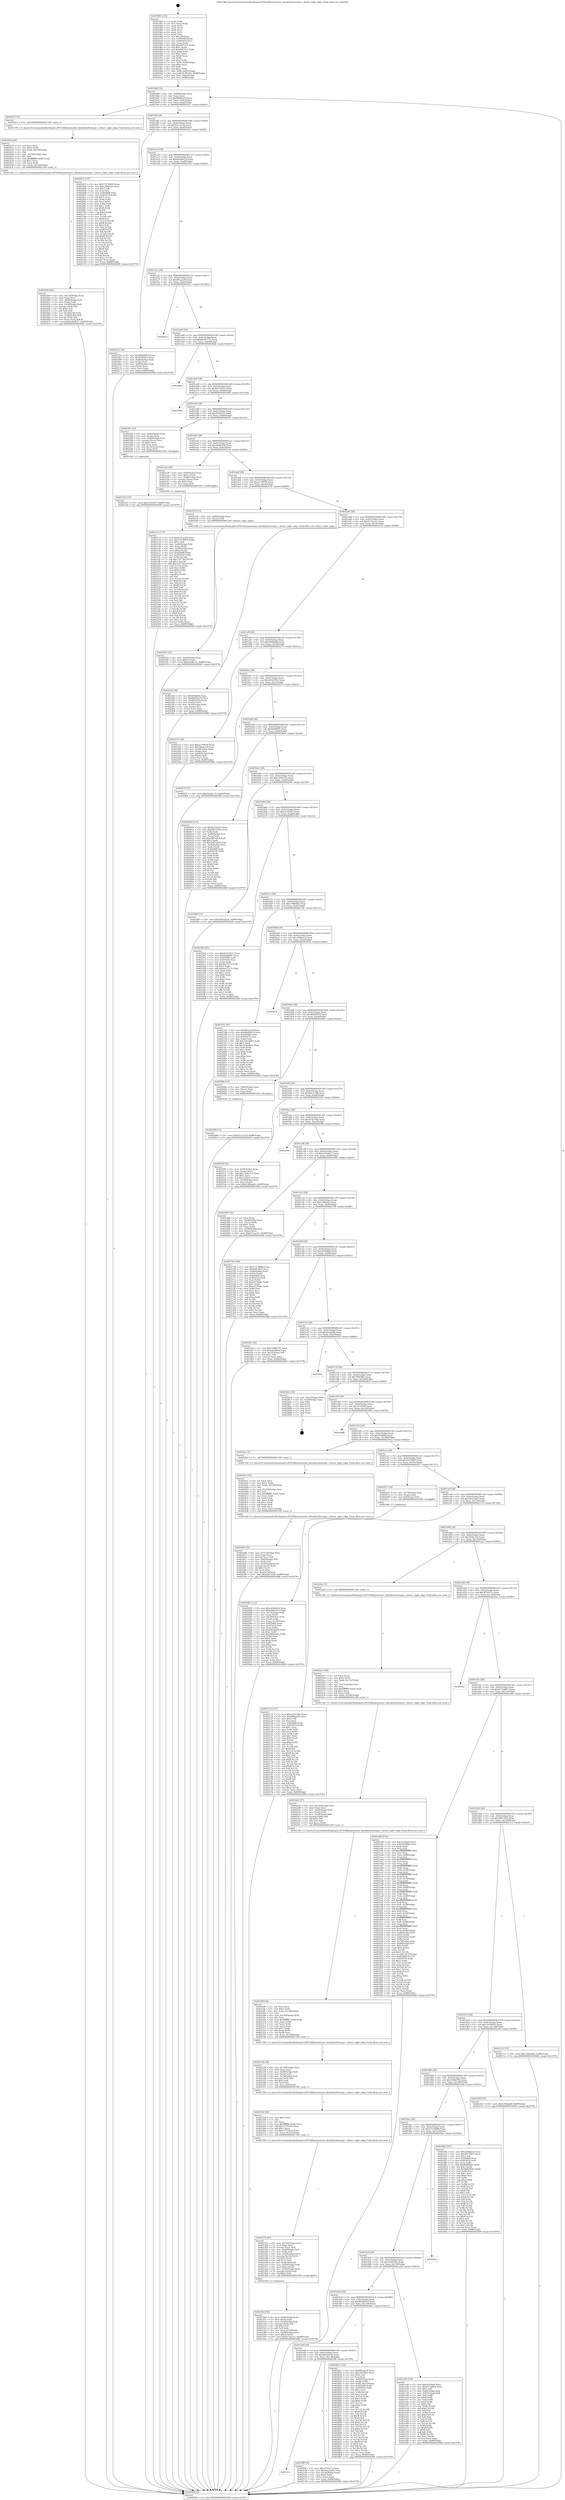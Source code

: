 digraph "0x401960" {
  label = "0x401960 (/mnt/c/Users/mathe/Desktop/tcc/POCII/binaries/extr_kittykittyfreetype.c_detect_right_edge_Final-ollvm.out::main(0))"
  labelloc = "t"
  node[shape=record]

  Entry [label="",width=0.3,height=0.3,shape=circle,fillcolor=black,style=filled]
  "0x4019d4" [label="{
     0x4019d4 [32]\l
     | [instrs]\l
     &nbsp;&nbsp;0x4019d4 \<+6\>: mov -0x88(%rbp),%eax\l
     &nbsp;&nbsp;0x4019da \<+2\>: mov %eax,%ecx\l
     &nbsp;&nbsp;0x4019dc \<+6\>: sub $0x80882a35,%ecx\l
     &nbsp;&nbsp;0x4019e2 \<+6\>: mov %eax,-0x9c(%rbp)\l
     &nbsp;&nbsp;0x4019e8 \<+6\>: mov %ecx,-0xa0(%rbp)\l
     &nbsp;&nbsp;0x4019ee \<+6\>: je 0000000000402413 \<main+0xab3\>\l
  }"]
  "0x402413" [label="{
     0x402413 [5]\l
     | [instrs]\l
     &nbsp;&nbsp;0x402413 \<+5\>: call 0000000000401160 \<next_i\>\l
     | [calls]\l
     &nbsp;&nbsp;0x401160 \{1\} (/mnt/c/Users/mathe/Desktop/tcc/POCII/binaries/extr_kittykittyfreetype.c_detect_right_edge_Final-ollvm.out::next_i)\l
  }"]
  "0x4019f4" [label="{
     0x4019f4 [28]\l
     | [instrs]\l
     &nbsp;&nbsp;0x4019f4 \<+5\>: jmp 00000000004019f9 \<main+0x99\>\l
     &nbsp;&nbsp;0x4019f9 \<+6\>: mov -0x9c(%rbp),%eax\l
     &nbsp;&nbsp;0x4019ff \<+5\>: sub $0x82cc312d,%eax\l
     &nbsp;&nbsp;0x401a04 \<+6\>: mov %eax,-0xa4(%rbp)\l
     &nbsp;&nbsp;0x401a0a \<+6\>: je 00000000004026cf \<main+0xd6f\>\l
  }"]
  Exit [label="",width=0.3,height=0.3,shape=circle,fillcolor=black,style=filled,peripheries=2]
  "0x4026cf" [label="{
     0x4026cf [137]\l
     | [instrs]\l
     &nbsp;&nbsp;0x4026cf \<+5\>: mov $0x57278d98,%eax\l
     &nbsp;&nbsp;0x4026d4 \<+5\>: mov $0xe39fed3c,%ecx\l
     &nbsp;&nbsp;0x4026d9 \<+2\>: mov $0x1,%dl\l
     &nbsp;&nbsp;0x4026db \<+2\>: xor %esi,%esi\l
     &nbsp;&nbsp;0x4026dd \<+7\>: mov 0x405068,%edi\l
     &nbsp;&nbsp;0x4026e4 \<+8\>: mov 0x405054,%r8d\l
     &nbsp;&nbsp;0x4026ec \<+3\>: sub $0x1,%esi\l
     &nbsp;&nbsp;0x4026ef \<+3\>: mov %edi,%r9d\l
     &nbsp;&nbsp;0x4026f2 \<+3\>: add %esi,%r9d\l
     &nbsp;&nbsp;0x4026f5 \<+4\>: imul %r9d,%edi\l
     &nbsp;&nbsp;0x4026f9 \<+3\>: and $0x1,%edi\l
     &nbsp;&nbsp;0x4026fc \<+3\>: cmp $0x0,%edi\l
     &nbsp;&nbsp;0x4026ff \<+4\>: sete %r10b\l
     &nbsp;&nbsp;0x402703 \<+4\>: cmp $0xa,%r8d\l
     &nbsp;&nbsp;0x402707 \<+4\>: setl %r11b\l
     &nbsp;&nbsp;0x40270b \<+3\>: mov %r10b,%bl\l
     &nbsp;&nbsp;0x40270e \<+3\>: xor $0xff,%bl\l
     &nbsp;&nbsp;0x402711 \<+3\>: mov %r11b,%r14b\l
     &nbsp;&nbsp;0x402714 \<+4\>: xor $0xff,%r14b\l
     &nbsp;&nbsp;0x402718 \<+3\>: xor $0x1,%dl\l
     &nbsp;&nbsp;0x40271b \<+3\>: mov %bl,%r15b\l
     &nbsp;&nbsp;0x40271e \<+4\>: and $0xff,%r15b\l
     &nbsp;&nbsp;0x402722 \<+3\>: and %dl,%r10b\l
     &nbsp;&nbsp;0x402725 \<+3\>: mov %r14b,%r12b\l
     &nbsp;&nbsp;0x402728 \<+4\>: and $0xff,%r12b\l
     &nbsp;&nbsp;0x40272c \<+3\>: and %dl,%r11b\l
     &nbsp;&nbsp;0x40272f \<+3\>: or %r10b,%r15b\l
     &nbsp;&nbsp;0x402732 \<+3\>: or %r11b,%r12b\l
     &nbsp;&nbsp;0x402735 \<+3\>: xor %r12b,%r15b\l
     &nbsp;&nbsp;0x402738 \<+3\>: or %r14b,%bl\l
     &nbsp;&nbsp;0x40273b \<+3\>: xor $0xff,%bl\l
     &nbsp;&nbsp;0x40273e \<+3\>: or $0x1,%dl\l
     &nbsp;&nbsp;0x402741 \<+2\>: and %dl,%bl\l
     &nbsp;&nbsp;0x402743 \<+3\>: or %bl,%r15b\l
     &nbsp;&nbsp;0x402746 \<+4\>: test $0x1,%r15b\l
     &nbsp;&nbsp;0x40274a \<+3\>: cmovne %ecx,%eax\l
     &nbsp;&nbsp;0x40274d \<+6\>: mov %eax,-0x88(%rbp)\l
     &nbsp;&nbsp;0x402753 \<+5\>: jmp 00000000004029d8 \<main+0x1078\>\l
  }"]
  "0x401a10" [label="{
     0x401a10 [28]\l
     | [instrs]\l
     &nbsp;&nbsp;0x401a10 \<+5\>: jmp 0000000000401a15 \<main+0xb5\>\l
     &nbsp;&nbsp;0x401a15 \<+6\>: mov -0x9c(%rbp),%eax\l
     &nbsp;&nbsp;0x401a1b \<+5\>: sub $0x83ed4c7d,%eax\l
     &nbsp;&nbsp;0x401a20 \<+6\>: mov %eax,-0xa8(%rbp)\l
     &nbsp;&nbsp;0x401a26 \<+6\>: je 000000000040255e \<main+0xbfe\>\l
  }"]
  "0x40269d" [label="{
     0x40269d [15]\l
     | [instrs]\l
     &nbsp;&nbsp;0x40269d \<+10\>: movl $0x82cc312d,-0x88(%rbp)\l
     &nbsp;&nbsp;0x4026a7 \<+5\>: jmp 00000000004029d8 \<main+0x1078\>\l
  }"]
  "0x40255e" [label="{
     0x40255e [36]\l
     | [instrs]\l
     &nbsp;&nbsp;0x40255e \<+5\>: mov $0xd8d2087d,%eax\l
     &nbsp;&nbsp;0x402563 \<+5\>: mov $0x954f2fe3,%ecx\l
     &nbsp;&nbsp;0x402568 \<+4\>: mov -0x40(%rbp),%rdx\l
     &nbsp;&nbsp;0x40256c \<+2\>: mov (%rdx),%esi\l
     &nbsp;&nbsp;0x40256e \<+4\>: mov -0x68(%rbp),%rdx\l
     &nbsp;&nbsp;0x402572 \<+2\>: cmp (%rdx),%esi\l
     &nbsp;&nbsp;0x402574 \<+3\>: cmovl %ecx,%eax\l
     &nbsp;&nbsp;0x402577 \<+6\>: mov %eax,-0x88(%rbp)\l
     &nbsp;&nbsp;0x40257d \<+5\>: jmp 00000000004029d8 \<main+0x1078\>\l
  }"]
  "0x401a2c" [label="{
     0x401a2c [28]\l
     | [instrs]\l
     &nbsp;&nbsp;0x401a2c \<+5\>: jmp 0000000000401a31 \<main+0xd1\>\l
     &nbsp;&nbsp;0x401a31 \<+6\>: mov -0x9c(%rbp),%eax\l
     &nbsp;&nbsp;0x401a37 \<+5\>: sub $0x89ca2e5f,%eax\l
     &nbsp;&nbsp;0x401a3c \<+6\>: mov %eax,-0xac(%rbp)\l
     &nbsp;&nbsp;0x401a42 \<+6\>: je 00000000004029c3 \<main+0x1063\>\l
  }"]
  "0x4025a3" [label="{
     0x4025a3 [15]\l
     | [instrs]\l
     &nbsp;&nbsp;0x4025a3 \<+10\>: movl $0xc5cf3207,-0x88(%rbp)\l
     &nbsp;&nbsp;0x4025ad \<+5\>: jmp 00000000004029d8 \<main+0x1078\>\l
  }"]
  "0x4029c3" [label="{
     0x4029c3\l
  }", style=dashed]
  "0x401a48" [label="{
     0x401a48 [28]\l
     | [instrs]\l
     &nbsp;&nbsp;0x401a48 \<+5\>: jmp 0000000000401a4d \<main+0xed\>\l
     &nbsp;&nbsp;0x401a4d \<+6\>: mov -0x9c(%rbp),%eax\l
     &nbsp;&nbsp;0x401a53 \<+5\>: sub $0x8a26717c,%eax\l
     &nbsp;&nbsp;0x401a58 \<+6\>: mov %eax,-0xb0(%rbp)\l
     &nbsp;&nbsp;0x401a5e \<+6\>: je 00000000004026bb \<main+0xd5b\>\l
  }"]
  "0x402545" [label="{
     0x402545 [25]\l
     | [instrs]\l
     &nbsp;&nbsp;0x402545 \<+4\>: mov -0x40(%rbp),%rax\l
     &nbsp;&nbsp;0x402549 \<+6\>: movl $0x0,(%rax)\l
     &nbsp;&nbsp;0x40254f \<+10\>: movl $0x83ed4c7d,-0x88(%rbp)\l
     &nbsp;&nbsp;0x402559 \<+5\>: jmp 00000000004029d8 \<main+0x1078\>\l
  }"]
  "0x4026bb" [label="{
     0x4026bb\l
  }", style=dashed]
  "0x401a64" [label="{
     0x401a64 [28]\l
     | [instrs]\l
     &nbsp;&nbsp;0x401a64 \<+5\>: jmp 0000000000401a69 \<main+0x109\>\l
     &nbsp;&nbsp;0x401a69 \<+6\>: mov -0x9c(%rbp),%eax\l
     &nbsp;&nbsp;0x401a6f \<+5\>: sub $0x8a37dd31,%eax\l
     &nbsp;&nbsp;0x401a74 \<+6\>: mov %eax,-0xb4(%rbp)\l
     &nbsp;&nbsp;0x401a7a \<+6\>: je 0000000000402988 \<main+0x1028\>\l
  }"]
  "0x4024db" [label="{
     0x4024db [52]\l
     | [instrs]\l
     &nbsp;&nbsp;0x4024db \<+6\>: mov -0x15c(%rbp),%ecx\l
     &nbsp;&nbsp;0x4024e1 \<+3\>: imul %eax,%ecx\l
     &nbsp;&nbsp;0x4024e4 \<+3\>: movslq %ecx,%r8\l
     &nbsp;&nbsp;0x4024e7 \<+4\>: mov -0x60(%rbp),%r9\l
     &nbsp;&nbsp;0x4024eb \<+3\>: mov (%r9),%r9\l
     &nbsp;&nbsp;0x4024ee \<+4\>: mov -0x58(%rbp),%r10\l
     &nbsp;&nbsp;0x4024f2 \<+3\>: movslq (%r10),%r10\l
     &nbsp;&nbsp;0x4024f5 \<+4\>: shl $0x5,%r10\l
     &nbsp;&nbsp;0x4024f9 \<+3\>: add %r10,%r9\l
     &nbsp;&nbsp;0x4024fc \<+4\>: mov %r8,0x18(%r9)\l
     &nbsp;&nbsp;0x402500 \<+10\>: movl $0xdbe7a3f8,-0x88(%rbp)\l
     &nbsp;&nbsp;0x40250a \<+5\>: jmp 00000000004029d8 \<main+0x1078\>\l
  }"]
  "0x402988" [label="{
     0x402988\l
  }", style=dashed]
  "0x401a80" [label="{
     0x401a80 [28]\l
     | [instrs]\l
     &nbsp;&nbsp;0x401a80 \<+5\>: jmp 0000000000401a85 \<main+0x125\>\l
     &nbsp;&nbsp;0x401a85 \<+6\>: mov -0x9c(%rbp),%eax\l
     &nbsp;&nbsp;0x401a8b \<+5\>: sub $0x954f2fe3,%eax\l
     &nbsp;&nbsp;0x401a90 \<+6\>: mov %eax,-0xb8(%rbp)\l
     &nbsp;&nbsp;0x401a96 \<+6\>: je 0000000000402582 \<main+0xc22\>\l
  }"]
  "0x4024a7" [label="{
     0x4024a7 [52]\l
     | [instrs]\l
     &nbsp;&nbsp;0x4024a7 \<+2\>: xor %ecx,%ecx\l
     &nbsp;&nbsp;0x4024a9 \<+5\>: mov $0x2,%edx\l
     &nbsp;&nbsp;0x4024ae \<+6\>: mov %edx,-0x158(%rbp)\l
     &nbsp;&nbsp;0x4024b4 \<+1\>: cltd\l
     &nbsp;&nbsp;0x4024b5 \<+6\>: mov -0x158(%rbp),%esi\l
     &nbsp;&nbsp;0x4024bb \<+2\>: idiv %esi\l
     &nbsp;&nbsp;0x4024bd \<+6\>: imul $0xfffffffe,%edx,%edx\l
     &nbsp;&nbsp;0x4024c3 \<+2\>: mov %ecx,%edi\l
     &nbsp;&nbsp;0x4024c5 \<+2\>: sub %edx,%edi\l
     &nbsp;&nbsp;0x4024c7 \<+2\>: mov %ecx,%edx\l
     &nbsp;&nbsp;0x4024c9 \<+3\>: sub $0x1,%edx\l
     &nbsp;&nbsp;0x4024cc \<+2\>: add %edx,%edi\l
     &nbsp;&nbsp;0x4024ce \<+2\>: sub %edi,%ecx\l
     &nbsp;&nbsp;0x4024d0 \<+6\>: mov %ecx,-0x15c(%rbp)\l
     &nbsp;&nbsp;0x4024d6 \<+5\>: call 0000000000401160 \<next_i\>\l
     | [calls]\l
     &nbsp;&nbsp;0x401160 \{1\} (/mnt/c/Users/mathe/Desktop/tcc/POCII/binaries/extr_kittykittyfreetype.c_detect_right_edge_Final-ollvm.out::next_i)\l
  }"]
  "0x402582" [label="{
     0x402582 [33]\l
     | [instrs]\l
     &nbsp;&nbsp;0x402582 \<+4\>: mov -0x60(%rbp),%rax\l
     &nbsp;&nbsp;0x402586 \<+3\>: mov (%rax),%rax\l
     &nbsp;&nbsp;0x402589 \<+4\>: mov -0x40(%rbp),%rcx\l
     &nbsp;&nbsp;0x40258d \<+3\>: movslq (%rcx),%rcx\l
     &nbsp;&nbsp;0x402590 \<+4\>: shl $0x5,%rcx\l
     &nbsp;&nbsp;0x402594 \<+3\>: add %rcx,%rax\l
     &nbsp;&nbsp;0x402597 \<+4\>: mov 0x10(%rax),%rax\l
     &nbsp;&nbsp;0x40259b \<+3\>: mov %rax,%rdi\l
     &nbsp;&nbsp;0x40259e \<+5\>: call 0000000000401030 \<free@plt\>\l
     | [calls]\l
     &nbsp;&nbsp;0x401030 \{1\} (unknown)\l
  }"]
  "0x401a9c" [label="{
     0x401a9c [28]\l
     | [instrs]\l
     &nbsp;&nbsp;0x401a9c \<+5\>: jmp 0000000000401aa1 \<main+0x141\>\l
     &nbsp;&nbsp;0x401aa1 \<+6\>: mov -0x9c(%rbp),%eax\l
     &nbsp;&nbsp;0x401aa7 \<+5\>: sub $0xa80bef5b,%eax\l
     &nbsp;&nbsp;0x401aac \<+6\>: mov %eax,-0xbc(%rbp)\l
     &nbsp;&nbsp;0x401ab2 \<+6\>: je 00000000004021a6 \<main+0x846\>\l
  }"]
  "0x402444" [label="{
     0x402444 [60]\l
     | [instrs]\l
     &nbsp;&nbsp;0x402444 \<+6\>: mov -0x154(%rbp),%ecx\l
     &nbsp;&nbsp;0x40244a \<+3\>: imul %eax,%ecx\l
     &nbsp;&nbsp;0x40244d \<+4\>: mov -0x60(%rbp),%rdi\l
     &nbsp;&nbsp;0x402451 \<+3\>: mov (%rdi),%rdi\l
     &nbsp;&nbsp;0x402454 \<+4\>: mov -0x58(%rbp),%r8\l
     &nbsp;&nbsp;0x402458 \<+3\>: movslq (%r8),%r8\l
     &nbsp;&nbsp;0x40245b \<+4\>: shl $0x5,%r8\l
     &nbsp;&nbsp;0x40245f \<+3\>: add %r8,%rdi\l
     &nbsp;&nbsp;0x402462 \<+4\>: mov 0x10(%rdi),%rdi\l
     &nbsp;&nbsp;0x402466 \<+4\>: mov -0x48(%rbp),%r8\l
     &nbsp;&nbsp;0x40246a \<+3\>: movslq (%r8),%r8\l
     &nbsp;&nbsp;0x40246d \<+4\>: mov %ecx,(%rdi,%r8,4)\l
     &nbsp;&nbsp;0x402471 \<+10\>: movl $0xe182fb27,-0x88(%rbp)\l
     &nbsp;&nbsp;0x40247b \<+5\>: jmp 00000000004029d8 \<main+0x1078\>\l
  }"]
  "0x4021a6" [label="{
     0x4021a6 [29]\l
     | [instrs]\l
     &nbsp;&nbsp;0x4021a6 \<+4\>: mov -0x68(%rbp),%rax\l
     &nbsp;&nbsp;0x4021aa \<+6\>: movl $0x1,(%rax)\l
     &nbsp;&nbsp;0x4021b0 \<+4\>: mov -0x68(%rbp),%rax\l
     &nbsp;&nbsp;0x4021b4 \<+3\>: movslq (%rax),%rax\l
     &nbsp;&nbsp;0x4021b7 \<+4\>: shl $0x5,%rax\l
     &nbsp;&nbsp;0x4021bb \<+3\>: mov %rax,%rdi\l
     &nbsp;&nbsp;0x4021be \<+5\>: call 0000000000401050 \<malloc@plt\>\l
     | [calls]\l
     &nbsp;&nbsp;0x401050 \{1\} (unknown)\l
  }"]
  "0x401ab8" [label="{
     0x401ab8 [28]\l
     | [instrs]\l
     &nbsp;&nbsp;0x401ab8 \<+5\>: jmp 0000000000401abd \<main+0x15d\>\l
     &nbsp;&nbsp;0x401abd \<+6\>: mov -0x9c(%rbp),%eax\l
     &nbsp;&nbsp;0x401ac3 \<+5\>: sub $0xacc59038,%eax\l
     &nbsp;&nbsp;0x401ac8 \<+6\>: mov %eax,-0xc0(%rbp)\l
     &nbsp;&nbsp;0x401ace \<+6\>: je 0000000000402539 \<main+0xbd9\>\l
  }"]
  "0x402418" [label="{
     0x402418 [44]\l
     | [instrs]\l
     &nbsp;&nbsp;0x402418 \<+2\>: xor %ecx,%ecx\l
     &nbsp;&nbsp;0x40241a \<+5\>: mov $0x2,%edx\l
     &nbsp;&nbsp;0x40241f \<+6\>: mov %edx,-0x150(%rbp)\l
     &nbsp;&nbsp;0x402425 \<+1\>: cltd\l
     &nbsp;&nbsp;0x402426 \<+6\>: mov -0x150(%rbp),%esi\l
     &nbsp;&nbsp;0x40242c \<+2\>: idiv %esi\l
     &nbsp;&nbsp;0x40242e \<+6\>: imul $0xfffffffe,%edx,%edx\l
     &nbsp;&nbsp;0x402434 \<+3\>: sub $0x1,%ecx\l
     &nbsp;&nbsp;0x402437 \<+2\>: sub %ecx,%edx\l
     &nbsp;&nbsp;0x402439 \<+6\>: mov %edx,-0x154(%rbp)\l
     &nbsp;&nbsp;0x40243f \<+5\>: call 0000000000401160 \<next_i\>\l
     | [calls]\l
     &nbsp;&nbsp;0x401160 \{1\} (/mnt/c/Users/mathe/Desktop/tcc/POCII/binaries/extr_kittykittyfreetype.c_detect_right_edge_Final-ollvm.out::next_i)\l
  }"]
  "0x402539" [label="{
     0x402539 [12]\l
     | [instrs]\l
     &nbsp;&nbsp;0x402539 \<+4\>: mov -0x60(%rbp),%rax\l
     &nbsp;&nbsp;0x40253d \<+3\>: mov (%rax),%rdi\l
     &nbsp;&nbsp;0x402540 \<+5\>: call 0000000000401240 \<detect_right_edge\>\l
     | [calls]\l
     &nbsp;&nbsp;0x401240 \{1\} (/mnt/c/Users/mathe/Desktop/tcc/POCII/binaries/extr_kittykittyfreetype.c_detect_right_edge_Final-ollvm.out::detect_right_edge)\l
  }"]
  "0x401ad4" [label="{
     0x401ad4 [28]\l
     | [instrs]\l
     &nbsp;&nbsp;0x401ad4 \<+5\>: jmp 0000000000401ad9 \<main+0x179\>\l
     &nbsp;&nbsp;0x401ad9 \<+6\>: mov -0x9c(%rbp),%eax\l
     &nbsp;&nbsp;0x401adf \<+5\>: sub $0xb17aac21,%eax\l
     &nbsp;&nbsp;0x401ae4 \<+6\>: mov %eax,-0xc4(%rbp)\l
     &nbsp;&nbsp;0x401aea \<+6\>: je 00000000004023ef \<main+0xa8f\>\l
  }"]
  "0x4023bd" [label="{
     0x4023bd [50]\l
     | [instrs]\l
     &nbsp;&nbsp;0x4023bd \<+4\>: mov -0x60(%rbp),%rdi\l
     &nbsp;&nbsp;0x4023c1 \<+3\>: mov (%rdi),%rdi\l
     &nbsp;&nbsp;0x4023c4 \<+4\>: mov -0x58(%rbp),%r8\l
     &nbsp;&nbsp;0x4023c8 \<+3\>: movslq (%r8),%r8\l
     &nbsp;&nbsp;0x4023cb \<+4\>: shl $0x5,%r8\l
     &nbsp;&nbsp;0x4023cf \<+3\>: add %r8,%rdi\l
     &nbsp;&nbsp;0x4023d2 \<+4\>: mov %rax,0x10(%rdi)\l
     &nbsp;&nbsp;0x4023d6 \<+4\>: mov -0x48(%rbp),%rax\l
     &nbsp;&nbsp;0x4023da \<+6\>: movl $0x0,(%rax)\l
     &nbsp;&nbsp;0x4023e0 \<+10\>: movl $0xb17aac21,-0x88(%rbp)\l
     &nbsp;&nbsp;0x4023ea \<+5\>: jmp 00000000004029d8 \<main+0x1078\>\l
  }"]
  "0x4023ef" [label="{
     0x4023ef [36]\l
     | [instrs]\l
     &nbsp;&nbsp;0x4023ef \<+5\>: mov $0x65fd86b,%eax\l
     &nbsp;&nbsp;0x4023f4 \<+5\>: mov $0x80882a35,%ecx\l
     &nbsp;&nbsp;0x4023f9 \<+4\>: mov -0x48(%rbp),%rdx\l
     &nbsp;&nbsp;0x4023fd \<+2\>: mov (%rdx),%esi\l
     &nbsp;&nbsp;0x4023ff \<+4\>: mov -0x50(%rbp),%rdx\l
     &nbsp;&nbsp;0x402403 \<+2\>: cmp (%rdx),%esi\l
     &nbsp;&nbsp;0x402405 \<+3\>: cmovl %ecx,%eax\l
     &nbsp;&nbsp;0x402408 \<+6\>: mov %eax,-0x88(%rbp)\l
     &nbsp;&nbsp;0x40240e \<+5\>: jmp 00000000004029d8 \<main+0x1078\>\l
  }"]
  "0x401af0" [label="{
     0x401af0 [28]\l
     | [instrs]\l
     &nbsp;&nbsp;0x401af0 \<+5\>: jmp 0000000000401af5 \<main+0x195\>\l
     &nbsp;&nbsp;0x401af5 \<+6\>: mov -0x9c(%rbp),%eax\l
     &nbsp;&nbsp;0x401afb \<+5\>: sub $0xb349aab8,%eax\l
     &nbsp;&nbsp;0x401b00 \<+6\>: mov %eax,-0xc8(%rbp)\l
     &nbsp;&nbsp;0x401b06 \<+6\>: je 000000000040227e \<main+0x91e\>\l
  }"]
  "0x40237e" [label="{
     0x40237e [63]\l
     | [instrs]\l
     &nbsp;&nbsp;0x40237e \<+6\>: mov -0x14c(%rbp),%ecx\l
     &nbsp;&nbsp;0x402384 \<+3\>: imul %eax,%ecx\l
     &nbsp;&nbsp;0x402387 \<+3\>: movslq %ecx,%rdi\l
     &nbsp;&nbsp;0x40238a \<+4\>: mov -0x60(%rbp),%r8\l
     &nbsp;&nbsp;0x40238e \<+3\>: mov (%r8),%r8\l
     &nbsp;&nbsp;0x402391 \<+4\>: mov -0x58(%rbp),%r10\l
     &nbsp;&nbsp;0x402395 \<+3\>: movslq (%r10),%r10\l
     &nbsp;&nbsp;0x402398 \<+4\>: shl $0x5,%r10\l
     &nbsp;&nbsp;0x40239c \<+3\>: add %r10,%r8\l
     &nbsp;&nbsp;0x40239f \<+4\>: mov %rdi,0x8(%r8)\l
     &nbsp;&nbsp;0x4023a3 \<+4\>: mov -0x50(%rbp),%rdi\l
     &nbsp;&nbsp;0x4023a7 \<+6\>: movl $0x1,(%rdi)\l
     &nbsp;&nbsp;0x4023ad \<+4\>: mov -0x50(%rbp),%rdi\l
     &nbsp;&nbsp;0x4023b1 \<+3\>: movslq (%rdi),%rdi\l
     &nbsp;&nbsp;0x4023b4 \<+4\>: shl $0x2,%rdi\l
     &nbsp;&nbsp;0x4023b8 \<+5\>: call 0000000000401050 \<malloc@plt\>\l
     | [calls]\l
     &nbsp;&nbsp;0x401050 \{1\} (unknown)\l
  }"]
  "0x40227e" [label="{
     0x40227e [36]\l
     | [instrs]\l
     &nbsp;&nbsp;0x40227e \<+5\>: mov $0xacc59038,%eax\l
     &nbsp;&nbsp;0x402283 \<+5\>: mov $0x34edc3cb,%ecx\l
     &nbsp;&nbsp;0x402288 \<+4\>: mov -0x58(%rbp),%rdx\l
     &nbsp;&nbsp;0x40228c \<+2\>: mov (%rdx),%esi\l
     &nbsp;&nbsp;0x40228e \<+4\>: mov -0x68(%rbp),%rdx\l
     &nbsp;&nbsp;0x402292 \<+2\>: cmp (%rdx),%esi\l
     &nbsp;&nbsp;0x402294 \<+3\>: cmovl %ecx,%eax\l
     &nbsp;&nbsp;0x402297 \<+6\>: mov %eax,-0x88(%rbp)\l
     &nbsp;&nbsp;0x40229d \<+5\>: jmp 00000000004029d8 \<main+0x1078\>\l
  }"]
  "0x401b0c" [label="{
     0x401b0c [28]\l
     | [instrs]\l
     &nbsp;&nbsp;0x401b0c \<+5\>: jmp 0000000000401b11 \<main+0x1b1\>\l
     &nbsp;&nbsp;0x401b11 \<+6\>: mov -0x9c(%rbp),%eax\l
     &nbsp;&nbsp;0x401b17 \<+5\>: sub $0xb9103553,%eax\l
     &nbsp;&nbsp;0x401b1c \<+6\>: mov %eax,-0xcc(%rbp)\l
     &nbsp;&nbsp;0x401b22 \<+6\>: je 000000000040267f \<main+0xd1f\>\l
  }"]
  "0x402356" [label="{
     0x402356 [40]\l
     | [instrs]\l
     &nbsp;&nbsp;0x402356 \<+5\>: mov $0x2,%ecx\l
     &nbsp;&nbsp;0x40235b \<+1\>: cltd\l
     &nbsp;&nbsp;0x40235c \<+2\>: idiv %ecx\l
     &nbsp;&nbsp;0x40235e \<+6\>: imul $0xfffffffe,%edx,%ecx\l
     &nbsp;&nbsp;0x402364 \<+6\>: add $0xc7755932,%ecx\l
     &nbsp;&nbsp;0x40236a \<+3\>: add $0x1,%ecx\l
     &nbsp;&nbsp;0x40236d \<+6\>: sub $0xc7755932,%ecx\l
     &nbsp;&nbsp;0x402373 \<+6\>: mov %ecx,-0x14c(%rbp)\l
     &nbsp;&nbsp;0x402379 \<+5\>: call 0000000000401160 \<next_i\>\l
     | [calls]\l
     &nbsp;&nbsp;0x401160 \{1\} (/mnt/c/Users/mathe/Desktop/tcc/POCII/binaries/extr_kittykittyfreetype.c_detect_right_edge_Final-ollvm.out::next_i)\l
  }"]
  "0x40267f" [label="{
     0x40267f [15]\l
     | [instrs]\l
     &nbsp;&nbsp;0x40267f \<+10\>: movl $0x83ed4c7d,-0x88(%rbp)\l
     &nbsp;&nbsp;0x402689 \<+5\>: jmp 00000000004029d8 \<main+0x1078\>\l
  }"]
  "0x401b28" [label="{
     0x401b28 [28]\l
     | [instrs]\l
     &nbsp;&nbsp;0x401b28 \<+5\>: jmp 0000000000401b2d \<main+0x1cd\>\l
     &nbsp;&nbsp;0x401b2d \<+6\>: mov -0x9c(%rbp),%eax\l
     &nbsp;&nbsp;0x401b33 \<+5\>: sub $0xbfa6fb95,%eax\l
     &nbsp;&nbsp;0x401b38 \<+6\>: mov %eax,-0xd0(%rbp)\l
     &nbsp;&nbsp;0x401b3e \<+6\>: je 000000000040260d \<main+0xcad\>\l
  }"]
  "0x402330" [label="{
     0x402330 [38]\l
     | [instrs]\l
     &nbsp;&nbsp;0x402330 \<+6\>: mov -0x148(%rbp),%ecx\l
     &nbsp;&nbsp;0x402336 \<+3\>: imul %eax,%ecx\l
     &nbsp;&nbsp;0x402339 \<+4\>: mov -0x60(%rbp),%rdi\l
     &nbsp;&nbsp;0x40233d \<+3\>: mov (%rdi),%rdi\l
     &nbsp;&nbsp;0x402340 \<+4\>: mov -0x58(%rbp),%r8\l
     &nbsp;&nbsp;0x402344 \<+3\>: movslq (%r8),%r8\l
     &nbsp;&nbsp;0x402347 \<+4\>: shl $0x5,%r8\l
     &nbsp;&nbsp;0x40234b \<+3\>: add %r8,%rdi\l
     &nbsp;&nbsp;0x40234e \<+3\>: mov %ecx,0x4(%rdi)\l
     &nbsp;&nbsp;0x402351 \<+5\>: call 0000000000401160 \<next_i\>\l
     | [calls]\l
     &nbsp;&nbsp;0x401160 \{1\} (/mnt/c/Users/mathe/Desktop/tcc/POCII/binaries/extr_kittykittyfreetype.c_detect_right_edge_Final-ollvm.out::next_i)\l
  }"]
  "0x40260d" [label="{
     0x40260d [114]\l
     | [instrs]\l
     &nbsp;&nbsp;0x40260d \<+5\>: mov $0x8a37dd31,%eax\l
     &nbsp;&nbsp;0x402612 \<+5\>: mov $0xb9103553,%ecx\l
     &nbsp;&nbsp;0x402617 \<+2\>: xor %edx,%edx\l
     &nbsp;&nbsp;0x402619 \<+4\>: mov -0x40(%rbp),%rsi\l
     &nbsp;&nbsp;0x40261d \<+2\>: mov (%rsi),%edi\l
     &nbsp;&nbsp;0x40261f \<+6\>: add $0x2967a6c8,%edi\l
     &nbsp;&nbsp;0x402625 \<+3\>: add $0x1,%edi\l
     &nbsp;&nbsp;0x402628 \<+6\>: sub $0x2967a6c8,%edi\l
     &nbsp;&nbsp;0x40262e \<+4\>: mov -0x40(%rbp),%rsi\l
     &nbsp;&nbsp;0x402632 \<+2\>: mov %edi,(%rsi)\l
     &nbsp;&nbsp;0x402634 \<+7\>: mov 0x405068,%edi\l
     &nbsp;&nbsp;0x40263b \<+8\>: mov 0x405054,%r8d\l
     &nbsp;&nbsp;0x402643 \<+3\>: sub $0x1,%edx\l
     &nbsp;&nbsp;0x402646 \<+3\>: mov %edi,%r9d\l
     &nbsp;&nbsp;0x402649 \<+3\>: add %edx,%r9d\l
     &nbsp;&nbsp;0x40264c \<+4\>: imul %r9d,%edi\l
     &nbsp;&nbsp;0x402650 \<+3\>: and $0x1,%edi\l
     &nbsp;&nbsp;0x402653 \<+3\>: cmp $0x0,%edi\l
     &nbsp;&nbsp;0x402656 \<+4\>: sete %r10b\l
     &nbsp;&nbsp;0x40265a \<+4\>: cmp $0xa,%r8d\l
     &nbsp;&nbsp;0x40265e \<+4\>: setl %r11b\l
     &nbsp;&nbsp;0x402662 \<+3\>: mov %r10b,%bl\l
     &nbsp;&nbsp;0x402665 \<+3\>: and %r11b,%bl\l
     &nbsp;&nbsp;0x402668 \<+3\>: xor %r11b,%r10b\l
     &nbsp;&nbsp;0x40266b \<+3\>: or %r10b,%bl\l
     &nbsp;&nbsp;0x40266e \<+3\>: test $0x1,%bl\l
     &nbsp;&nbsp;0x402671 \<+3\>: cmovne %ecx,%eax\l
     &nbsp;&nbsp;0x402674 \<+6\>: mov %eax,-0x88(%rbp)\l
     &nbsp;&nbsp;0x40267a \<+5\>: jmp 00000000004029d8 \<main+0x1078\>\l
  }"]
  "0x401b44" [label="{
     0x401b44 [28]\l
     | [instrs]\l
     &nbsp;&nbsp;0x401b44 \<+5\>: jmp 0000000000401b49 \<main+0x1e9\>\l
     &nbsp;&nbsp;0x401b49 \<+6\>: mov -0x9c(%rbp),%eax\l
     &nbsp;&nbsp;0x401b4f \<+5\>: sub $0xc204cd7b,%eax\l
     &nbsp;&nbsp;0x401b54 \<+6\>: mov %eax,-0xd4(%rbp)\l
     &nbsp;&nbsp;0x401b5a \<+6\>: je 00000000004020f0 \<main+0x790\>\l
  }"]
  "0x4022f8" [label="{
     0x4022f8 [56]\l
     | [instrs]\l
     &nbsp;&nbsp;0x4022f8 \<+2\>: xor %ecx,%ecx\l
     &nbsp;&nbsp;0x4022fa \<+5\>: mov $0x2,%edx\l
     &nbsp;&nbsp;0x4022ff \<+6\>: mov %edx,-0x144(%rbp)\l
     &nbsp;&nbsp;0x402305 \<+1\>: cltd\l
     &nbsp;&nbsp;0x402306 \<+6\>: mov -0x144(%rbp),%esi\l
     &nbsp;&nbsp;0x40230c \<+2\>: idiv %esi\l
     &nbsp;&nbsp;0x40230e \<+6\>: imul $0xfffffffe,%edx,%edx\l
     &nbsp;&nbsp;0x402314 \<+3\>: mov %ecx,%r9d\l
     &nbsp;&nbsp;0x402317 \<+3\>: sub %edx,%r9d\l
     &nbsp;&nbsp;0x40231a \<+2\>: mov %ecx,%edx\l
     &nbsp;&nbsp;0x40231c \<+3\>: sub $0x1,%edx\l
     &nbsp;&nbsp;0x40231f \<+3\>: add %edx,%r9d\l
     &nbsp;&nbsp;0x402322 \<+3\>: sub %r9d,%ecx\l
     &nbsp;&nbsp;0x402325 \<+6\>: mov %ecx,-0x148(%rbp)\l
     &nbsp;&nbsp;0x40232b \<+5\>: call 0000000000401160 \<next_i\>\l
     | [calls]\l
     &nbsp;&nbsp;0x401160 \{1\} (/mnt/c/Users/mathe/Desktop/tcc/POCII/binaries/extr_kittykittyfreetype.c_detect_right_edge_Final-ollvm.out::next_i)\l
  }"]
  "0x4020f0" [label="{
     0x4020f0 [15]\l
     | [instrs]\l
     &nbsp;&nbsp;0x4020f0 \<+10\>: movl $0x6d03d23b,-0x88(%rbp)\l
     &nbsp;&nbsp;0x4020fa \<+5\>: jmp 00000000004029d8 \<main+0x1078\>\l
  }"]
  "0x401b60" [label="{
     0x401b60 [28]\l
     | [instrs]\l
     &nbsp;&nbsp;0x401b60 \<+5\>: jmp 0000000000401b65 \<main+0x205\>\l
     &nbsp;&nbsp;0x401b65 \<+6\>: mov -0x9c(%rbp),%eax\l
     &nbsp;&nbsp;0x401b6b \<+5\>: sub $0xc5cf3207,%eax\l
     &nbsp;&nbsp;0x401b70 \<+6\>: mov %eax,-0xd8(%rbp)\l
     &nbsp;&nbsp;0x401b76 \<+6\>: je 00000000004025b2 \<main+0xc52\>\l
  }"]
  "0x4022d3" [label="{
     0x4022d3 [37]\l
     | [instrs]\l
     &nbsp;&nbsp;0x4022d3 \<+6\>: mov -0x140(%rbp),%ecx\l
     &nbsp;&nbsp;0x4022d9 \<+3\>: imul %eax,%ecx\l
     &nbsp;&nbsp;0x4022dc \<+4\>: mov -0x60(%rbp),%rdi\l
     &nbsp;&nbsp;0x4022e0 \<+3\>: mov (%rdi),%rdi\l
     &nbsp;&nbsp;0x4022e3 \<+4\>: mov -0x58(%rbp),%r8\l
     &nbsp;&nbsp;0x4022e7 \<+3\>: movslq (%r8),%r8\l
     &nbsp;&nbsp;0x4022ea \<+4\>: shl $0x5,%r8\l
     &nbsp;&nbsp;0x4022ee \<+3\>: add %r8,%rdi\l
     &nbsp;&nbsp;0x4022f1 \<+2\>: mov %ecx,(%rdi)\l
     &nbsp;&nbsp;0x4022f3 \<+5\>: call 0000000000401160 \<next_i\>\l
     | [calls]\l
     &nbsp;&nbsp;0x401160 \{1\} (/mnt/c/Users/mathe/Desktop/tcc/POCII/binaries/extr_kittykittyfreetype.c_detect_right_edge_Final-ollvm.out::next_i)\l
  }"]
  "0x4025b2" [label="{
     0x4025b2 [91]\l
     | [instrs]\l
     &nbsp;&nbsp;0x4025b2 \<+5\>: mov $0x8a37dd31,%eax\l
     &nbsp;&nbsp;0x4025b7 \<+5\>: mov $0xbfa6fb95,%ecx\l
     &nbsp;&nbsp;0x4025bc \<+7\>: mov 0x405068,%edx\l
     &nbsp;&nbsp;0x4025c3 \<+7\>: mov 0x405054,%esi\l
     &nbsp;&nbsp;0x4025ca \<+2\>: mov %edx,%edi\l
     &nbsp;&nbsp;0x4025cc \<+6\>: sub $0xdac75c7c,%edi\l
     &nbsp;&nbsp;0x4025d2 \<+3\>: sub $0x1,%edi\l
     &nbsp;&nbsp;0x4025d5 \<+6\>: add $0xdac75c7c,%edi\l
     &nbsp;&nbsp;0x4025db \<+3\>: imul %edi,%edx\l
     &nbsp;&nbsp;0x4025de \<+3\>: and $0x1,%edx\l
     &nbsp;&nbsp;0x4025e1 \<+3\>: cmp $0x0,%edx\l
     &nbsp;&nbsp;0x4025e4 \<+4\>: sete %r8b\l
     &nbsp;&nbsp;0x4025e8 \<+3\>: cmp $0xa,%esi\l
     &nbsp;&nbsp;0x4025eb \<+4\>: setl %r9b\l
     &nbsp;&nbsp;0x4025ef \<+3\>: mov %r8b,%r10b\l
     &nbsp;&nbsp;0x4025f2 \<+3\>: and %r9b,%r10b\l
     &nbsp;&nbsp;0x4025f5 \<+3\>: xor %r9b,%r8b\l
     &nbsp;&nbsp;0x4025f8 \<+3\>: or %r8b,%r10b\l
     &nbsp;&nbsp;0x4025fb \<+4\>: test $0x1,%r10b\l
     &nbsp;&nbsp;0x4025ff \<+3\>: cmovne %ecx,%eax\l
     &nbsp;&nbsp;0x402602 \<+6\>: mov %eax,-0x88(%rbp)\l
     &nbsp;&nbsp;0x402608 \<+5\>: jmp 00000000004029d8 \<main+0x1078\>\l
  }"]
  "0x401b7c" [label="{
     0x401b7c [28]\l
     | [instrs]\l
     &nbsp;&nbsp;0x401b7c \<+5\>: jmp 0000000000401b81 \<main+0x221\>\l
     &nbsp;&nbsp;0x401b81 \<+6\>: mov -0x9c(%rbp),%eax\l
     &nbsp;&nbsp;0x401b87 \<+5\>: sub $0xc70000a6,%eax\l
     &nbsp;&nbsp;0x401b8c \<+6\>: mov %eax,-0xdc(%rbp)\l
     &nbsp;&nbsp;0x401b92 \<+6\>: je 00000000004027d1 \<main+0xe71\>\l
  }"]
  "0x4022a7" [label="{
     0x4022a7 [44]\l
     | [instrs]\l
     &nbsp;&nbsp;0x4022a7 \<+2\>: xor %ecx,%ecx\l
     &nbsp;&nbsp;0x4022a9 \<+5\>: mov $0x2,%edx\l
     &nbsp;&nbsp;0x4022ae \<+6\>: mov %edx,-0x13c(%rbp)\l
     &nbsp;&nbsp;0x4022b4 \<+1\>: cltd\l
     &nbsp;&nbsp;0x4022b5 \<+6\>: mov -0x13c(%rbp),%esi\l
     &nbsp;&nbsp;0x4022bb \<+2\>: idiv %esi\l
     &nbsp;&nbsp;0x4022bd \<+6\>: imul $0xfffffffe,%edx,%edx\l
     &nbsp;&nbsp;0x4022c3 \<+3\>: sub $0x1,%ecx\l
     &nbsp;&nbsp;0x4022c6 \<+2\>: sub %ecx,%edx\l
     &nbsp;&nbsp;0x4022c8 \<+6\>: mov %edx,-0x140(%rbp)\l
     &nbsp;&nbsp;0x4022ce \<+5\>: call 0000000000401160 \<next_i\>\l
     | [calls]\l
     &nbsp;&nbsp;0x401160 \{1\} (/mnt/c/Users/mathe/Desktop/tcc/POCII/binaries/extr_kittykittyfreetype.c_detect_right_edge_Final-ollvm.out::next_i)\l
  }"]
  "0x4027d1" [label="{
     0x4027d1 [91]\l
     | [instrs]\l
     &nbsp;&nbsp;0x4027d1 \<+5\>: mov $0x89ca2e5f,%eax\l
     &nbsp;&nbsp;0x4027d6 \<+5\>: mov $0x6bb89019,%ecx\l
     &nbsp;&nbsp;0x4027db \<+7\>: mov 0x405068,%edx\l
     &nbsp;&nbsp;0x4027e2 \<+7\>: mov 0x405054,%esi\l
     &nbsp;&nbsp;0x4027e9 \<+2\>: mov %edx,%edi\l
     &nbsp;&nbsp;0x4027eb \<+6\>: add $0x334cdb83,%edi\l
     &nbsp;&nbsp;0x4027f1 \<+3\>: sub $0x1,%edi\l
     &nbsp;&nbsp;0x4027f4 \<+6\>: sub $0x334cdb83,%edi\l
     &nbsp;&nbsp;0x4027fa \<+3\>: imul %edi,%edx\l
     &nbsp;&nbsp;0x4027fd \<+3\>: and $0x1,%edx\l
     &nbsp;&nbsp;0x402800 \<+3\>: cmp $0x0,%edx\l
     &nbsp;&nbsp;0x402803 \<+4\>: sete %r8b\l
     &nbsp;&nbsp;0x402807 \<+3\>: cmp $0xa,%esi\l
     &nbsp;&nbsp;0x40280a \<+4\>: setl %r9b\l
     &nbsp;&nbsp;0x40280e \<+3\>: mov %r8b,%r10b\l
     &nbsp;&nbsp;0x402811 \<+3\>: and %r9b,%r10b\l
     &nbsp;&nbsp;0x402814 \<+3\>: xor %r9b,%r8b\l
     &nbsp;&nbsp;0x402817 \<+3\>: or %r8b,%r10b\l
     &nbsp;&nbsp;0x40281a \<+4\>: test $0x1,%r10b\l
     &nbsp;&nbsp;0x40281e \<+3\>: cmovne %ecx,%eax\l
     &nbsp;&nbsp;0x402821 \<+6\>: mov %eax,-0x88(%rbp)\l
     &nbsp;&nbsp;0x402827 \<+5\>: jmp 00000000004029d8 \<main+0x1078\>\l
  }"]
  "0x401b98" [label="{
     0x401b98 [28]\l
     | [instrs]\l
     &nbsp;&nbsp;0x401b98 \<+5\>: jmp 0000000000401b9d \<main+0x23d\>\l
     &nbsp;&nbsp;0x401b9d \<+6\>: mov -0x9c(%rbp),%eax\l
     &nbsp;&nbsp;0x401ba3 \<+5\>: sub $0xcd38ab14,%eax\l
     &nbsp;&nbsp;0x401ba8 \<+6\>: mov %eax,-0xe0(%rbp)\l
     &nbsp;&nbsp;0x401bae \<+6\>: je 000000000040291b \<main+0xfbb\>\l
  }"]
  "0x4021c3" [label="{
     0x4021c3 [172]\l
     | [instrs]\l
     &nbsp;&nbsp;0x4021c3 \<+5\>: mov $0xdc1b334b,%ecx\l
     &nbsp;&nbsp;0x4021c8 \<+5\>: mov $0x51038919,%edx\l
     &nbsp;&nbsp;0x4021cd \<+3\>: mov $0x1,%sil\l
     &nbsp;&nbsp;0x4021d0 \<+4\>: mov -0x60(%rbp),%rdi\l
     &nbsp;&nbsp;0x4021d4 \<+3\>: mov %rax,(%rdi)\l
     &nbsp;&nbsp;0x4021d7 \<+4\>: mov -0x58(%rbp),%rax\l
     &nbsp;&nbsp;0x4021db \<+6\>: movl $0x0,(%rax)\l
     &nbsp;&nbsp;0x4021e1 \<+8\>: mov 0x405068,%r8d\l
     &nbsp;&nbsp;0x4021e9 \<+8\>: mov 0x405054,%r9d\l
     &nbsp;&nbsp;0x4021f1 \<+3\>: mov %r8d,%r10d\l
     &nbsp;&nbsp;0x4021f4 \<+7\>: sub $0x15f7744,%r10d\l
     &nbsp;&nbsp;0x4021fb \<+4\>: sub $0x1,%r10d\l
     &nbsp;&nbsp;0x4021ff \<+7\>: add $0x15f7744,%r10d\l
     &nbsp;&nbsp;0x402206 \<+4\>: imul %r10d,%r8d\l
     &nbsp;&nbsp;0x40220a \<+4\>: and $0x1,%r8d\l
     &nbsp;&nbsp;0x40220e \<+4\>: cmp $0x0,%r8d\l
     &nbsp;&nbsp;0x402212 \<+4\>: sete %r11b\l
     &nbsp;&nbsp;0x402216 \<+4\>: cmp $0xa,%r9d\l
     &nbsp;&nbsp;0x40221a \<+3\>: setl %bl\l
     &nbsp;&nbsp;0x40221d \<+3\>: mov %r11b,%r14b\l
     &nbsp;&nbsp;0x402220 \<+4\>: xor $0xff,%r14b\l
     &nbsp;&nbsp;0x402224 \<+3\>: mov %bl,%r15b\l
     &nbsp;&nbsp;0x402227 \<+4\>: xor $0xff,%r15b\l
     &nbsp;&nbsp;0x40222b \<+4\>: xor $0x0,%sil\l
     &nbsp;&nbsp;0x40222f \<+3\>: mov %r14b,%r12b\l
     &nbsp;&nbsp;0x402232 \<+4\>: and $0x0,%r12b\l
     &nbsp;&nbsp;0x402236 \<+3\>: and %sil,%r11b\l
     &nbsp;&nbsp;0x402239 \<+3\>: mov %r15b,%r13b\l
     &nbsp;&nbsp;0x40223c \<+4\>: and $0x0,%r13b\l
     &nbsp;&nbsp;0x402240 \<+3\>: and %sil,%bl\l
     &nbsp;&nbsp;0x402243 \<+3\>: or %r11b,%r12b\l
     &nbsp;&nbsp;0x402246 \<+3\>: or %bl,%r13b\l
     &nbsp;&nbsp;0x402249 \<+3\>: xor %r13b,%r12b\l
     &nbsp;&nbsp;0x40224c \<+3\>: or %r15b,%r14b\l
     &nbsp;&nbsp;0x40224f \<+4\>: xor $0xff,%r14b\l
     &nbsp;&nbsp;0x402253 \<+4\>: or $0x0,%sil\l
     &nbsp;&nbsp;0x402257 \<+3\>: and %sil,%r14b\l
     &nbsp;&nbsp;0x40225a \<+3\>: or %r14b,%r12b\l
     &nbsp;&nbsp;0x40225d \<+4\>: test $0x1,%r12b\l
     &nbsp;&nbsp;0x402261 \<+3\>: cmovne %edx,%ecx\l
     &nbsp;&nbsp;0x402264 \<+6\>: mov %ecx,-0x88(%rbp)\l
     &nbsp;&nbsp;0x40226a \<+5\>: jmp 00000000004029d8 \<main+0x1078\>\l
  }"]
  "0x40291b" [label="{
     0x40291b\l
  }", style=dashed]
  "0x401bb4" [label="{
     0x401bb4 [28]\l
     | [instrs]\l
     &nbsp;&nbsp;0x401bb4 \<+5\>: jmp 0000000000401bb9 \<main+0x259\>\l
     &nbsp;&nbsp;0x401bb9 \<+6\>: mov -0x9c(%rbp),%eax\l
     &nbsp;&nbsp;0x401bbf \<+5\>: sub $0xd8d2087d,%eax\l
     &nbsp;&nbsp;0x401bc4 \<+6\>: mov %eax,-0xe4(%rbp)\l
     &nbsp;&nbsp;0x401bca \<+6\>: je 000000000040268e \<main+0xd2e\>\l
  }"]
  "0x401e1c" [label="{
     0x401e1c\l
  }", style=dashed]
  "0x40268e" [label="{
     0x40268e [15]\l
     | [instrs]\l
     &nbsp;&nbsp;0x40268e \<+4\>: mov -0x60(%rbp),%rax\l
     &nbsp;&nbsp;0x402692 \<+3\>: mov (%rax),%rax\l
     &nbsp;&nbsp;0x402695 \<+3\>: mov %rax,%rdi\l
     &nbsp;&nbsp;0x402698 \<+5\>: call 0000000000401030 \<free@plt\>\l
     | [calls]\l
     &nbsp;&nbsp;0x401030 \{1\} (unknown)\l
  }"]
  "0x401bd0" [label="{
     0x401bd0 [28]\l
     | [instrs]\l
     &nbsp;&nbsp;0x401bd0 \<+5\>: jmp 0000000000401bd5 \<main+0x275\>\l
     &nbsp;&nbsp;0x401bd5 \<+6\>: mov -0x9c(%rbp),%eax\l
     &nbsp;&nbsp;0x401bdb \<+5\>: sub $0xdbe7a3f8,%eax\l
     &nbsp;&nbsp;0x401be0 \<+6\>: mov %eax,-0xe8(%rbp)\l
     &nbsp;&nbsp;0x401be6 \<+6\>: je 000000000040250f \<main+0xbaf\>\l
  }"]
  "0x4020ff" [label="{
     0x4020ff [30]\l
     | [instrs]\l
     &nbsp;&nbsp;0x4020ff \<+5\>: mov $0x3f703e7a,%eax\l
     &nbsp;&nbsp;0x402104 \<+5\>: mov $0x34a22ad3,%ecx\l
     &nbsp;&nbsp;0x402109 \<+3\>: mov -0x30(%rbp),%edx\l
     &nbsp;&nbsp;0x40210c \<+3\>: cmp $0x0,%edx\l
     &nbsp;&nbsp;0x40210f \<+3\>: cmove %ecx,%eax\l
     &nbsp;&nbsp;0x402112 \<+6\>: mov %eax,-0x88(%rbp)\l
     &nbsp;&nbsp;0x402118 \<+5\>: jmp 00000000004029d8 \<main+0x1078\>\l
  }"]
  "0x40250f" [label="{
     0x40250f [42]\l
     | [instrs]\l
     &nbsp;&nbsp;0x40250f \<+4\>: mov -0x58(%rbp),%rax\l
     &nbsp;&nbsp;0x402513 \<+2\>: mov (%rax),%ecx\l
     &nbsp;&nbsp;0x402515 \<+6\>: add $0x1326e7c5,%ecx\l
     &nbsp;&nbsp;0x40251b \<+3\>: add $0x1,%ecx\l
     &nbsp;&nbsp;0x40251e \<+6\>: sub $0x1326e7c5,%ecx\l
     &nbsp;&nbsp;0x402524 \<+4\>: mov -0x58(%rbp),%rax\l
     &nbsp;&nbsp;0x402528 \<+2\>: mov %ecx,(%rax)\l
     &nbsp;&nbsp;0x40252a \<+10\>: movl $0xb349aab8,-0x88(%rbp)\l
     &nbsp;&nbsp;0x402534 \<+5\>: jmp 00000000004029d8 \<main+0x1078\>\l
  }"]
  "0x401bec" [label="{
     0x401bec [28]\l
     | [instrs]\l
     &nbsp;&nbsp;0x401bec \<+5\>: jmp 0000000000401bf1 \<main+0x291\>\l
     &nbsp;&nbsp;0x401bf1 \<+6\>: mov -0x9c(%rbp),%eax\l
     &nbsp;&nbsp;0x401bf7 \<+5\>: sub $0xdc1b334b,%eax\l
     &nbsp;&nbsp;0x401bfc \<+6\>: mov %eax,-0xec(%rbp)\l
     &nbsp;&nbsp;0x401c02 \<+6\>: je 000000000040294b \<main+0xfeb\>\l
  }"]
  "0x401e00" [label="{
     0x401e00 [28]\l
     | [instrs]\l
     &nbsp;&nbsp;0x401e00 \<+5\>: jmp 0000000000401e05 \<main+0x4a5\>\l
     &nbsp;&nbsp;0x401e05 \<+6\>: mov -0x9c(%rbp),%eax\l
     &nbsp;&nbsp;0x401e0b \<+5\>: sub $0x6d03d23b,%eax\l
     &nbsp;&nbsp;0x401e10 \<+6\>: mov %eax,-0x138(%rbp)\l
     &nbsp;&nbsp;0x401e16 \<+6\>: je 00000000004020ff \<main+0x79f\>\l
  }"]
  "0x40294b" [label="{
     0x40294b\l
  }", style=dashed]
  "0x401c08" [label="{
     0x401c08 [28]\l
     | [instrs]\l
     &nbsp;&nbsp;0x401c08 \<+5\>: jmp 0000000000401c0d \<main+0x2ad\>\l
     &nbsp;&nbsp;0x401c0d \<+6\>: mov -0x9c(%rbp),%eax\l
     &nbsp;&nbsp;0x401c13 \<+5\>: sub $0xe182fb27,%eax\l
     &nbsp;&nbsp;0x401c18 \<+6\>: mov %eax,-0xf0(%rbp)\l
     &nbsp;&nbsp;0x401c1e \<+6\>: je 0000000000402480 \<main+0xb20\>\l
  }"]
  "0x40282c" [label="{
     0x40282c [152]\l
     | [instrs]\l
     &nbsp;&nbsp;0x40282c \<+5\>: mov $0x89ca2e5f,%eax\l
     &nbsp;&nbsp;0x402831 \<+5\>: mov $0x30454b3,%ecx\l
     &nbsp;&nbsp;0x402836 \<+2\>: mov $0x1,%dl\l
     &nbsp;&nbsp;0x402838 \<+2\>: xor %esi,%esi\l
     &nbsp;&nbsp;0x40283a \<+4\>: mov -0x80(%rbp),%rdi\l
     &nbsp;&nbsp;0x40283e \<+3\>: mov (%rdi),%r8d\l
     &nbsp;&nbsp;0x402841 \<+4\>: mov %r8d,-0x2c(%rbp)\l
     &nbsp;&nbsp;0x402845 \<+8\>: mov 0x405068,%r8d\l
     &nbsp;&nbsp;0x40284d \<+8\>: mov 0x405054,%r9d\l
     &nbsp;&nbsp;0x402855 \<+3\>: sub $0x1,%esi\l
     &nbsp;&nbsp;0x402858 \<+3\>: mov %r8d,%r10d\l
     &nbsp;&nbsp;0x40285b \<+3\>: add %esi,%r10d\l
     &nbsp;&nbsp;0x40285e \<+4\>: imul %r10d,%r8d\l
     &nbsp;&nbsp;0x402862 \<+4\>: and $0x1,%r8d\l
     &nbsp;&nbsp;0x402866 \<+4\>: cmp $0x0,%r8d\l
     &nbsp;&nbsp;0x40286a \<+4\>: sete %r11b\l
     &nbsp;&nbsp;0x40286e \<+4\>: cmp $0xa,%r9d\l
     &nbsp;&nbsp;0x402872 \<+3\>: setl %bl\l
     &nbsp;&nbsp;0x402875 \<+3\>: mov %r11b,%r14b\l
     &nbsp;&nbsp;0x402878 \<+4\>: xor $0xff,%r14b\l
     &nbsp;&nbsp;0x40287c \<+3\>: mov %bl,%r15b\l
     &nbsp;&nbsp;0x40287f \<+4\>: xor $0xff,%r15b\l
     &nbsp;&nbsp;0x402883 \<+3\>: xor $0x0,%dl\l
     &nbsp;&nbsp;0x402886 \<+3\>: mov %r14b,%r12b\l
     &nbsp;&nbsp;0x402889 \<+4\>: and $0x0,%r12b\l
     &nbsp;&nbsp;0x40288d \<+3\>: and %dl,%r11b\l
     &nbsp;&nbsp;0x402890 \<+3\>: mov %r15b,%r13b\l
     &nbsp;&nbsp;0x402893 \<+4\>: and $0x0,%r13b\l
     &nbsp;&nbsp;0x402897 \<+2\>: and %dl,%bl\l
     &nbsp;&nbsp;0x402899 \<+3\>: or %r11b,%r12b\l
     &nbsp;&nbsp;0x40289c \<+3\>: or %bl,%r13b\l
     &nbsp;&nbsp;0x40289f \<+3\>: xor %r13b,%r12b\l
     &nbsp;&nbsp;0x4028a2 \<+3\>: or %r15b,%r14b\l
     &nbsp;&nbsp;0x4028a5 \<+4\>: xor $0xff,%r14b\l
     &nbsp;&nbsp;0x4028a9 \<+3\>: or $0x0,%dl\l
     &nbsp;&nbsp;0x4028ac \<+3\>: and %dl,%r14b\l
     &nbsp;&nbsp;0x4028af \<+3\>: or %r14b,%r12b\l
     &nbsp;&nbsp;0x4028b2 \<+4\>: test $0x1,%r12b\l
     &nbsp;&nbsp;0x4028b6 \<+3\>: cmovne %ecx,%eax\l
     &nbsp;&nbsp;0x4028b9 \<+6\>: mov %eax,-0x88(%rbp)\l
     &nbsp;&nbsp;0x4028bf \<+5\>: jmp 00000000004029d8 \<main+0x1078\>\l
  }"]
  "0x402480" [label="{
     0x402480 [34]\l
     | [instrs]\l
     &nbsp;&nbsp;0x402480 \<+2\>: xor %eax,%eax\l
     &nbsp;&nbsp;0x402482 \<+4\>: mov -0x48(%rbp),%rcx\l
     &nbsp;&nbsp;0x402486 \<+2\>: mov (%rcx),%edx\l
     &nbsp;&nbsp;0x402488 \<+3\>: sub $0x1,%eax\l
     &nbsp;&nbsp;0x40248b \<+2\>: sub %eax,%edx\l
     &nbsp;&nbsp;0x40248d \<+4\>: mov -0x48(%rbp),%rcx\l
     &nbsp;&nbsp;0x402491 \<+2\>: mov %edx,(%rcx)\l
     &nbsp;&nbsp;0x402493 \<+10\>: movl $0xb17aac21,-0x88(%rbp)\l
     &nbsp;&nbsp;0x40249d \<+5\>: jmp 00000000004029d8 \<main+0x1078\>\l
  }"]
  "0x401c24" [label="{
     0x401c24 [28]\l
     | [instrs]\l
     &nbsp;&nbsp;0x401c24 \<+5\>: jmp 0000000000401c29 \<main+0x2c9\>\l
     &nbsp;&nbsp;0x401c29 \<+6\>: mov -0x9c(%rbp),%eax\l
     &nbsp;&nbsp;0x401c2f \<+5\>: sub $0xe39fed3c,%eax\l
     &nbsp;&nbsp;0x401c34 \<+6\>: mov %eax,-0xf4(%rbp)\l
     &nbsp;&nbsp;0x401c3a \<+6\>: je 0000000000402758 \<main+0xdf8\>\l
  }"]
  "0x402081" [label="{
     0x402081 [111]\l
     | [instrs]\l
     &nbsp;&nbsp;0x402081 \<+5\>: mov $0xcd38ab14,%ecx\l
     &nbsp;&nbsp;0x402086 \<+5\>: mov $0xc204cd7b,%edx\l
     &nbsp;&nbsp;0x40208b \<+4\>: mov -0x70(%rbp),%rdi\l
     &nbsp;&nbsp;0x40208f \<+2\>: mov %eax,(%rdi)\l
     &nbsp;&nbsp;0x402091 \<+4\>: mov -0x70(%rbp),%rdi\l
     &nbsp;&nbsp;0x402095 \<+2\>: mov (%rdi),%eax\l
     &nbsp;&nbsp;0x402097 \<+3\>: mov %eax,-0x30(%rbp)\l
     &nbsp;&nbsp;0x40209a \<+7\>: mov 0x405068,%eax\l
     &nbsp;&nbsp;0x4020a1 \<+7\>: mov 0x405054,%esi\l
     &nbsp;&nbsp;0x4020a8 \<+3\>: mov %eax,%r8d\l
     &nbsp;&nbsp;0x4020ab \<+7\>: sub $0x286abe0b,%r8d\l
     &nbsp;&nbsp;0x4020b2 \<+4\>: sub $0x1,%r8d\l
     &nbsp;&nbsp;0x4020b6 \<+7\>: add $0x286abe0b,%r8d\l
     &nbsp;&nbsp;0x4020bd \<+4\>: imul %r8d,%eax\l
     &nbsp;&nbsp;0x4020c1 \<+3\>: and $0x1,%eax\l
     &nbsp;&nbsp;0x4020c4 \<+3\>: cmp $0x0,%eax\l
     &nbsp;&nbsp;0x4020c7 \<+4\>: sete %r9b\l
     &nbsp;&nbsp;0x4020cb \<+3\>: cmp $0xa,%esi\l
     &nbsp;&nbsp;0x4020ce \<+4\>: setl %r10b\l
     &nbsp;&nbsp;0x4020d2 \<+3\>: mov %r9b,%r11b\l
     &nbsp;&nbsp;0x4020d5 \<+3\>: and %r10b,%r11b\l
     &nbsp;&nbsp;0x4020d8 \<+3\>: xor %r10b,%r9b\l
     &nbsp;&nbsp;0x4020db \<+3\>: or %r9b,%r11b\l
     &nbsp;&nbsp;0x4020de \<+4\>: test $0x1,%r11b\l
     &nbsp;&nbsp;0x4020e2 \<+3\>: cmovne %edx,%ecx\l
     &nbsp;&nbsp;0x4020e5 \<+6\>: mov %ecx,-0x88(%rbp)\l
     &nbsp;&nbsp;0x4020eb \<+5\>: jmp 00000000004029d8 \<main+0x1078\>\l
  }"]
  "0x402758" [label="{
     0x402758 [106]\l
     | [instrs]\l
     &nbsp;&nbsp;0x402758 \<+5\>: mov $0x57278d98,%eax\l
     &nbsp;&nbsp;0x40275d \<+5\>: mov $0x4d0c5fc4,%ecx\l
     &nbsp;&nbsp;0x402762 \<+4\>: mov -0x80(%rbp),%rdx\l
     &nbsp;&nbsp;0x402766 \<+6\>: movl $0x0,(%rdx)\l
     &nbsp;&nbsp;0x40276c \<+7\>: mov 0x405068,%esi\l
     &nbsp;&nbsp;0x402773 \<+7\>: mov 0x405054,%edi\l
     &nbsp;&nbsp;0x40277a \<+3\>: mov %esi,%r8d\l
     &nbsp;&nbsp;0x40277d \<+7\>: add $0xa5159a6c,%r8d\l
     &nbsp;&nbsp;0x402784 \<+4\>: sub $0x1,%r8d\l
     &nbsp;&nbsp;0x402788 \<+7\>: sub $0xa5159a6c,%r8d\l
     &nbsp;&nbsp;0x40278f \<+4\>: imul %r8d,%esi\l
     &nbsp;&nbsp;0x402793 \<+3\>: and $0x1,%esi\l
     &nbsp;&nbsp;0x402796 \<+3\>: cmp $0x0,%esi\l
     &nbsp;&nbsp;0x402799 \<+4\>: sete %r9b\l
     &nbsp;&nbsp;0x40279d \<+3\>: cmp $0xa,%edi\l
     &nbsp;&nbsp;0x4027a0 \<+4\>: setl %r10b\l
     &nbsp;&nbsp;0x4027a4 \<+3\>: mov %r9b,%r11b\l
     &nbsp;&nbsp;0x4027a7 \<+3\>: and %r10b,%r11b\l
     &nbsp;&nbsp;0x4027aa \<+3\>: xor %r10b,%r9b\l
     &nbsp;&nbsp;0x4027ad \<+3\>: or %r9b,%r11b\l
     &nbsp;&nbsp;0x4027b0 \<+4\>: test $0x1,%r11b\l
     &nbsp;&nbsp;0x4027b4 \<+3\>: cmovne %ecx,%eax\l
     &nbsp;&nbsp;0x4027b7 \<+6\>: mov %eax,-0x88(%rbp)\l
     &nbsp;&nbsp;0x4027bd \<+5\>: jmp 00000000004029d8 \<main+0x1078\>\l
  }"]
  "0x401c40" [label="{
     0x401c40 [28]\l
     | [instrs]\l
     &nbsp;&nbsp;0x401c40 \<+5\>: jmp 0000000000401c45 \<main+0x2e5\>\l
     &nbsp;&nbsp;0x401c45 \<+6\>: mov -0x9c(%rbp),%eax\l
     &nbsp;&nbsp;0x401c4b \<+5\>: sub $0xe9299fa6,%eax\l
     &nbsp;&nbsp;0x401c50 \<+6\>: mov %eax,-0xf8(%rbp)\l
     &nbsp;&nbsp;0x401c56 \<+6\>: je 0000000000401fa2 \<main+0x642\>\l
  }"]
  "0x401960" [label="{
     0x401960 [116]\l
     | [instrs]\l
     &nbsp;&nbsp;0x401960 \<+1\>: push %rbp\l
     &nbsp;&nbsp;0x401961 \<+3\>: mov %rsp,%rbp\l
     &nbsp;&nbsp;0x401964 \<+2\>: push %r15\l
     &nbsp;&nbsp;0x401966 \<+2\>: push %r14\l
     &nbsp;&nbsp;0x401968 \<+2\>: push %r13\l
     &nbsp;&nbsp;0x40196a \<+2\>: push %r12\l
     &nbsp;&nbsp;0x40196c \<+1\>: push %rbx\l
     &nbsp;&nbsp;0x40196d \<+7\>: sub $0x148,%rsp\l
     &nbsp;&nbsp;0x401974 \<+7\>: mov 0x405068,%eax\l
     &nbsp;&nbsp;0x40197b \<+7\>: mov 0x405054,%ecx\l
     &nbsp;&nbsp;0x401982 \<+2\>: mov %eax,%edx\l
     &nbsp;&nbsp;0x401984 \<+6\>: add $0xe9073c5,%edx\l
     &nbsp;&nbsp;0x40198a \<+3\>: sub $0x1,%edx\l
     &nbsp;&nbsp;0x40198d \<+6\>: sub $0xe9073c5,%edx\l
     &nbsp;&nbsp;0x401993 \<+3\>: imul %edx,%eax\l
     &nbsp;&nbsp;0x401996 \<+3\>: and $0x1,%eax\l
     &nbsp;&nbsp;0x401999 \<+3\>: cmp $0x0,%eax\l
     &nbsp;&nbsp;0x40199c \<+4\>: sete %r8b\l
     &nbsp;&nbsp;0x4019a0 \<+4\>: and $0x1,%r8b\l
     &nbsp;&nbsp;0x4019a4 \<+7\>: mov %r8b,-0x82(%rbp)\l
     &nbsp;&nbsp;0x4019ab \<+3\>: cmp $0xa,%ecx\l
     &nbsp;&nbsp;0x4019ae \<+4\>: setl %r8b\l
     &nbsp;&nbsp;0x4019b2 \<+4\>: and $0x1,%r8b\l
     &nbsp;&nbsp;0x4019b6 \<+7\>: mov %r8b,-0x81(%rbp)\l
     &nbsp;&nbsp;0x4019bd \<+10\>: movl $0x5b3f1a92,-0x88(%rbp)\l
     &nbsp;&nbsp;0x4019c7 \<+6\>: mov %edi,-0x8c(%rbp)\l
     &nbsp;&nbsp;0x4019cd \<+7\>: mov %rsi,-0x98(%rbp)\l
  }"]
  "0x401fa2" [label="{
     0x401fa2 [30]\l
     | [instrs]\l
     &nbsp;&nbsp;0x401fa2 \<+5\>: mov $0x5588d702,%eax\l
     &nbsp;&nbsp;0x401fa7 \<+5\>: mov $0xebcddefa,%ecx\l
     &nbsp;&nbsp;0x401fac \<+3\>: mov -0x31(%rbp),%dl\l
     &nbsp;&nbsp;0x401faf \<+3\>: test $0x1,%dl\l
     &nbsp;&nbsp;0x401fb2 \<+3\>: cmovne %ecx,%eax\l
     &nbsp;&nbsp;0x401fb5 \<+6\>: mov %eax,-0x88(%rbp)\l
     &nbsp;&nbsp;0x401fbb \<+5\>: jmp 00000000004029d8 \<main+0x1078\>\l
  }"]
  "0x401c5c" [label="{
     0x401c5c [28]\l
     | [instrs]\l
     &nbsp;&nbsp;0x401c5c \<+5\>: jmp 0000000000401c61 \<main+0x301\>\l
     &nbsp;&nbsp;0x401c61 \<+6\>: mov -0x9c(%rbp),%eax\l
     &nbsp;&nbsp;0x401c67 \<+5\>: sub $0xebcddefa,%eax\l
     &nbsp;&nbsp;0x401c6c \<+6\>: mov %eax,-0xfc(%rbp)\l
     &nbsp;&nbsp;0x401c72 \<+6\>: je 0000000000401fc0 \<main+0x660\>\l
  }"]
  "0x4029d8" [label="{
     0x4029d8 [5]\l
     | [instrs]\l
     &nbsp;&nbsp;0x4029d8 \<+5\>: jmp 00000000004019d4 \<main+0x74\>\l
  }"]
  "0x401fc0" [label="{
     0x401fc0\l
  }", style=dashed]
  "0x401c78" [label="{
     0x401c78 [28]\l
     | [instrs]\l
     &nbsp;&nbsp;0x401c78 \<+5\>: jmp 0000000000401c7d \<main+0x31d\>\l
     &nbsp;&nbsp;0x401c7d \<+6\>: mov -0x9c(%rbp),%eax\l
     &nbsp;&nbsp;0x401c83 \<+5\>: sub $0x30454b3,%eax\l
     &nbsp;&nbsp;0x401c88 \<+6\>: mov %eax,-0x100(%rbp)\l
     &nbsp;&nbsp;0x401c8e \<+6\>: je 00000000004028c4 \<main+0xf64\>\l
  }"]
  "0x401de4" [label="{
     0x401de4 [28]\l
     | [instrs]\l
     &nbsp;&nbsp;0x401de4 \<+5\>: jmp 0000000000401de9 \<main+0x489\>\l
     &nbsp;&nbsp;0x401de9 \<+6\>: mov -0x9c(%rbp),%eax\l
     &nbsp;&nbsp;0x401def \<+5\>: sub $0x6bb89019,%eax\l
     &nbsp;&nbsp;0x401df4 \<+6\>: mov %eax,-0x134(%rbp)\l
     &nbsp;&nbsp;0x401dfa \<+6\>: je 000000000040282c \<main+0xecc\>\l
  }"]
  "0x4028c4" [label="{
     0x4028c4 [18]\l
     | [instrs]\l
     &nbsp;&nbsp;0x4028c4 \<+3\>: mov -0x2c(%rbp),%eax\l
     &nbsp;&nbsp;0x4028c7 \<+4\>: lea -0x28(%rbp),%rsp\l
     &nbsp;&nbsp;0x4028cb \<+1\>: pop %rbx\l
     &nbsp;&nbsp;0x4028cc \<+2\>: pop %r12\l
     &nbsp;&nbsp;0x4028ce \<+2\>: pop %r13\l
     &nbsp;&nbsp;0x4028d0 \<+2\>: pop %r14\l
     &nbsp;&nbsp;0x4028d2 \<+2\>: pop %r15\l
     &nbsp;&nbsp;0x4028d4 \<+1\>: pop %rbp\l
     &nbsp;&nbsp;0x4028d5 \<+1\>: ret\l
  }"]
  "0x401c94" [label="{
     0x401c94 [28]\l
     | [instrs]\l
     &nbsp;&nbsp;0x401c94 \<+5\>: jmp 0000000000401c99 \<main+0x339\>\l
     &nbsp;&nbsp;0x401c99 \<+6\>: mov -0x9c(%rbp),%eax\l
     &nbsp;&nbsp;0x401c9f \<+5\>: sub $0x3e350e8,%eax\l
     &nbsp;&nbsp;0x401ca4 \<+6\>: mov %eax,-0x104(%rbp)\l
     &nbsp;&nbsp;0x401caa \<+6\>: je 00000000004028d6 \<main+0xf76\>\l
  }"]
  "0x401e26" [label="{
     0x401e26 [106]\l
     | [instrs]\l
     &nbsp;&nbsp;0x401e26 \<+5\>: mov $0x3e350e8,%eax\l
     &nbsp;&nbsp;0x401e2b \<+5\>: mov $0x4c73d8d3,%ecx\l
     &nbsp;&nbsp;0x401e30 \<+2\>: mov $0x1,%dl\l
     &nbsp;&nbsp;0x401e32 \<+7\>: mov -0x82(%rbp),%sil\l
     &nbsp;&nbsp;0x401e39 \<+7\>: mov -0x81(%rbp),%dil\l
     &nbsp;&nbsp;0x401e40 \<+3\>: mov %sil,%r8b\l
     &nbsp;&nbsp;0x401e43 \<+4\>: xor $0xff,%r8b\l
     &nbsp;&nbsp;0x401e47 \<+3\>: mov %dil,%r9b\l
     &nbsp;&nbsp;0x401e4a \<+4\>: xor $0xff,%r9b\l
     &nbsp;&nbsp;0x401e4e \<+3\>: xor $0x0,%dl\l
     &nbsp;&nbsp;0x401e51 \<+3\>: mov %r8b,%r10b\l
     &nbsp;&nbsp;0x401e54 \<+4\>: and $0x0,%r10b\l
     &nbsp;&nbsp;0x401e58 \<+3\>: and %dl,%sil\l
     &nbsp;&nbsp;0x401e5b \<+3\>: mov %r9b,%r11b\l
     &nbsp;&nbsp;0x401e5e \<+4\>: and $0x0,%r11b\l
     &nbsp;&nbsp;0x401e62 \<+3\>: and %dl,%dil\l
     &nbsp;&nbsp;0x401e65 \<+3\>: or %sil,%r10b\l
     &nbsp;&nbsp;0x401e68 \<+3\>: or %dil,%r11b\l
     &nbsp;&nbsp;0x401e6b \<+3\>: xor %r11b,%r10b\l
     &nbsp;&nbsp;0x401e6e \<+3\>: or %r9b,%r8b\l
     &nbsp;&nbsp;0x401e71 \<+4\>: xor $0xff,%r8b\l
     &nbsp;&nbsp;0x401e75 \<+3\>: or $0x0,%dl\l
     &nbsp;&nbsp;0x401e78 \<+3\>: and %dl,%r8b\l
     &nbsp;&nbsp;0x401e7b \<+3\>: or %r8b,%r10b\l
     &nbsp;&nbsp;0x401e7e \<+4\>: test $0x1,%r10b\l
     &nbsp;&nbsp;0x401e82 \<+3\>: cmovne %ecx,%eax\l
     &nbsp;&nbsp;0x401e85 \<+6\>: mov %eax,-0x88(%rbp)\l
     &nbsp;&nbsp;0x401e8b \<+5\>: jmp 00000000004029d8 \<main+0x1078\>\l
  }"]
  "0x4028d6" [label="{
     0x4028d6\l
  }", style=dashed]
  "0x401cb0" [label="{
     0x401cb0 [28]\l
     | [instrs]\l
     &nbsp;&nbsp;0x401cb0 \<+5\>: jmp 0000000000401cb5 \<main+0x355\>\l
     &nbsp;&nbsp;0x401cb5 \<+6\>: mov -0x9c(%rbp),%eax\l
     &nbsp;&nbsp;0x401cbb \<+5\>: sub $0x65fd86b,%eax\l
     &nbsp;&nbsp;0x401cc0 \<+6\>: mov %eax,-0x108(%rbp)\l
     &nbsp;&nbsp;0x401cc6 \<+6\>: je 00000000004024a2 \<main+0xb42\>\l
  }"]
  "0x401dc8" [label="{
     0x401dc8 [28]\l
     | [instrs]\l
     &nbsp;&nbsp;0x401dc8 \<+5\>: jmp 0000000000401dcd \<main+0x46d\>\l
     &nbsp;&nbsp;0x401dcd \<+6\>: mov -0x9c(%rbp),%eax\l
     &nbsp;&nbsp;0x401dd3 \<+5\>: sub $0x5b3f1a92,%eax\l
     &nbsp;&nbsp;0x401dd8 \<+6\>: mov %eax,-0x130(%rbp)\l
     &nbsp;&nbsp;0x401dde \<+6\>: je 0000000000401e26 \<main+0x4c6\>\l
  }"]
  "0x4024a2" [label="{
     0x4024a2 [5]\l
     | [instrs]\l
     &nbsp;&nbsp;0x4024a2 \<+5\>: call 0000000000401160 \<next_i\>\l
     | [calls]\l
     &nbsp;&nbsp;0x401160 \{1\} (/mnt/c/Users/mathe/Desktop/tcc/POCII/binaries/extr_kittykittyfreetype.c_detect_right_edge_Final-ollvm.out::next_i)\l
  }"]
  "0x401ccc" [label="{
     0x401ccc [28]\l
     | [instrs]\l
     &nbsp;&nbsp;0x401ccc \<+5\>: jmp 0000000000401cd1 \<main+0x371\>\l
     &nbsp;&nbsp;0x401cd1 \<+6\>: mov -0x9c(%rbp),%eax\l
     &nbsp;&nbsp;0x401cd7 \<+5\>: sub $0x26176f47,%eax\l
     &nbsp;&nbsp;0x401cdc \<+6\>: mov %eax,-0x10c(%rbp)\l
     &nbsp;&nbsp;0x401ce2 \<+6\>: je 0000000000402071 \<main+0x711\>\l
  }"]
  "0x4029aa" [label="{
     0x4029aa\l
  }", style=dashed]
  "0x402071" [label="{
     0x402071 [16]\l
     | [instrs]\l
     &nbsp;&nbsp;0x402071 \<+4\>: mov -0x78(%rbp),%rax\l
     &nbsp;&nbsp;0x402075 \<+3\>: mov (%rax),%rax\l
     &nbsp;&nbsp;0x402078 \<+4\>: mov 0x8(%rax),%rdi\l
     &nbsp;&nbsp;0x40207c \<+5\>: call 0000000000401060 \<atoi@plt\>\l
     | [calls]\l
     &nbsp;&nbsp;0x401060 \{1\} (unknown)\l
  }"]
  "0x401ce8" [label="{
     0x401ce8 [28]\l
     | [instrs]\l
     &nbsp;&nbsp;0x401ce8 \<+5\>: jmp 0000000000401ced \<main+0x38d\>\l
     &nbsp;&nbsp;0x401ced \<+6\>: mov -0x9c(%rbp),%eax\l
     &nbsp;&nbsp;0x401cf3 \<+5\>: sub $0x34a22ad3,%eax\l
     &nbsp;&nbsp;0x401cf8 \<+6\>: mov %eax,-0x110(%rbp)\l
     &nbsp;&nbsp;0x401cfe \<+6\>: je 000000000040211d \<main+0x7bd\>\l
  }"]
  "0x401dac" [label="{
     0x401dac [28]\l
     | [instrs]\l
     &nbsp;&nbsp;0x401dac \<+5\>: jmp 0000000000401db1 \<main+0x451\>\l
     &nbsp;&nbsp;0x401db1 \<+6\>: mov -0x9c(%rbp),%eax\l
     &nbsp;&nbsp;0x401db7 \<+5\>: sub $0x57278d98,%eax\l
     &nbsp;&nbsp;0x401dbc \<+6\>: mov %eax,-0x12c(%rbp)\l
     &nbsp;&nbsp;0x401dc2 \<+6\>: je 00000000004029aa \<main+0x104a\>\l
  }"]
  "0x40211d" [label="{
     0x40211d [137]\l
     | [instrs]\l
     &nbsp;&nbsp;0x40211d \<+5\>: mov $0xdc1b334b,%eax\l
     &nbsp;&nbsp;0x402122 \<+5\>: mov $0xa80bef5b,%ecx\l
     &nbsp;&nbsp;0x402127 \<+2\>: mov $0x1,%dl\l
     &nbsp;&nbsp;0x402129 \<+2\>: xor %esi,%esi\l
     &nbsp;&nbsp;0x40212b \<+7\>: mov 0x405068,%edi\l
     &nbsp;&nbsp;0x402132 \<+8\>: mov 0x405054,%r8d\l
     &nbsp;&nbsp;0x40213a \<+3\>: sub $0x1,%esi\l
     &nbsp;&nbsp;0x40213d \<+3\>: mov %edi,%r9d\l
     &nbsp;&nbsp;0x402140 \<+3\>: add %esi,%r9d\l
     &nbsp;&nbsp;0x402143 \<+4\>: imul %r9d,%edi\l
     &nbsp;&nbsp;0x402147 \<+3\>: and $0x1,%edi\l
     &nbsp;&nbsp;0x40214a \<+3\>: cmp $0x0,%edi\l
     &nbsp;&nbsp;0x40214d \<+4\>: sete %r10b\l
     &nbsp;&nbsp;0x402151 \<+4\>: cmp $0xa,%r8d\l
     &nbsp;&nbsp;0x402155 \<+4\>: setl %r11b\l
     &nbsp;&nbsp;0x402159 \<+3\>: mov %r10b,%bl\l
     &nbsp;&nbsp;0x40215c \<+3\>: xor $0xff,%bl\l
     &nbsp;&nbsp;0x40215f \<+3\>: mov %r11b,%r14b\l
     &nbsp;&nbsp;0x402162 \<+4\>: xor $0xff,%r14b\l
     &nbsp;&nbsp;0x402166 \<+3\>: xor $0x1,%dl\l
     &nbsp;&nbsp;0x402169 \<+3\>: mov %bl,%r15b\l
     &nbsp;&nbsp;0x40216c \<+4\>: and $0xff,%r15b\l
     &nbsp;&nbsp;0x402170 \<+3\>: and %dl,%r10b\l
     &nbsp;&nbsp;0x402173 \<+3\>: mov %r14b,%r12b\l
     &nbsp;&nbsp;0x402176 \<+4\>: and $0xff,%r12b\l
     &nbsp;&nbsp;0x40217a \<+3\>: and %dl,%r11b\l
     &nbsp;&nbsp;0x40217d \<+3\>: or %r10b,%r15b\l
     &nbsp;&nbsp;0x402180 \<+3\>: or %r11b,%r12b\l
     &nbsp;&nbsp;0x402183 \<+3\>: xor %r12b,%r15b\l
     &nbsp;&nbsp;0x402186 \<+3\>: or %r14b,%bl\l
     &nbsp;&nbsp;0x402189 \<+3\>: xor $0xff,%bl\l
     &nbsp;&nbsp;0x40218c \<+3\>: or $0x1,%dl\l
     &nbsp;&nbsp;0x40218f \<+2\>: and %dl,%bl\l
     &nbsp;&nbsp;0x402191 \<+3\>: or %bl,%r15b\l
     &nbsp;&nbsp;0x402194 \<+4\>: test $0x1,%r15b\l
     &nbsp;&nbsp;0x402198 \<+3\>: cmovne %ecx,%eax\l
     &nbsp;&nbsp;0x40219b \<+6\>: mov %eax,-0x88(%rbp)\l
     &nbsp;&nbsp;0x4021a1 \<+5\>: jmp 00000000004029d8 \<main+0x1078\>\l
  }"]
  "0x401d04" [label="{
     0x401d04 [28]\l
     | [instrs]\l
     &nbsp;&nbsp;0x401d04 \<+5\>: jmp 0000000000401d09 \<main+0x3a9\>\l
     &nbsp;&nbsp;0x401d09 \<+6\>: mov -0x9c(%rbp),%eax\l
     &nbsp;&nbsp;0x401d0f \<+5\>: sub $0x34edc3cb,%eax\l
     &nbsp;&nbsp;0x401d14 \<+6\>: mov %eax,-0x114(%rbp)\l
     &nbsp;&nbsp;0x401d1a \<+6\>: je 00000000004022a2 \<main+0x942\>\l
  }"]
  "0x401fde" [label="{
     0x401fde [147]\l
     | [instrs]\l
     &nbsp;&nbsp;0x401fde \<+5\>: mov $0xcd38ab14,%eax\l
     &nbsp;&nbsp;0x401fe3 \<+5\>: mov $0x26176f47,%ecx\l
     &nbsp;&nbsp;0x401fe8 \<+2\>: mov $0x1,%dl\l
     &nbsp;&nbsp;0x401fea \<+7\>: mov 0x405068,%esi\l
     &nbsp;&nbsp;0x401ff1 \<+7\>: mov 0x405054,%edi\l
     &nbsp;&nbsp;0x401ff8 \<+3\>: mov %esi,%r8d\l
     &nbsp;&nbsp;0x401ffb \<+7\>: add $0x8b66f0d2,%r8d\l
     &nbsp;&nbsp;0x402002 \<+4\>: sub $0x1,%r8d\l
     &nbsp;&nbsp;0x402006 \<+7\>: sub $0x8b66f0d2,%r8d\l
     &nbsp;&nbsp;0x40200d \<+4\>: imul %r8d,%esi\l
     &nbsp;&nbsp;0x402011 \<+3\>: and $0x1,%esi\l
     &nbsp;&nbsp;0x402014 \<+3\>: cmp $0x0,%esi\l
     &nbsp;&nbsp;0x402017 \<+4\>: sete %r9b\l
     &nbsp;&nbsp;0x40201b \<+3\>: cmp $0xa,%edi\l
     &nbsp;&nbsp;0x40201e \<+4\>: setl %r10b\l
     &nbsp;&nbsp;0x402022 \<+3\>: mov %r9b,%r11b\l
     &nbsp;&nbsp;0x402025 \<+4\>: xor $0xff,%r11b\l
     &nbsp;&nbsp;0x402029 \<+3\>: mov %r10b,%bl\l
     &nbsp;&nbsp;0x40202c \<+3\>: xor $0xff,%bl\l
     &nbsp;&nbsp;0x40202f \<+3\>: xor $0x1,%dl\l
     &nbsp;&nbsp;0x402032 \<+3\>: mov %r11b,%r14b\l
     &nbsp;&nbsp;0x402035 \<+4\>: and $0xff,%r14b\l
     &nbsp;&nbsp;0x402039 \<+3\>: and %dl,%r9b\l
     &nbsp;&nbsp;0x40203c \<+3\>: mov %bl,%r15b\l
     &nbsp;&nbsp;0x40203f \<+4\>: and $0xff,%r15b\l
     &nbsp;&nbsp;0x402043 \<+3\>: and %dl,%r10b\l
     &nbsp;&nbsp;0x402046 \<+3\>: or %r9b,%r14b\l
     &nbsp;&nbsp;0x402049 \<+3\>: or %r10b,%r15b\l
     &nbsp;&nbsp;0x40204c \<+3\>: xor %r15b,%r14b\l
     &nbsp;&nbsp;0x40204f \<+3\>: or %bl,%r11b\l
     &nbsp;&nbsp;0x402052 \<+4\>: xor $0xff,%r11b\l
     &nbsp;&nbsp;0x402056 \<+3\>: or $0x1,%dl\l
     &nbsp;&nbsp;0x402059 \<+3\>: and %dl,%r11b\l
     &nbsp;&nbsp;0x40205c \<+3\>: or %r11b,%r14b\l
     &nbsp;&nbsp;0x40205f \<+4\>: test $0x1,%r14b\l
     &nbsp;&nbsp;0x402063 \<+3\>: cmovne %ecx,%eax\l
     &nbsp;&nbsp;0x402066 \<+6\>: mov %eax,-0x88(%rbp)\l
     &nbsp;&nbsp;0x40206c \<+5\>: jmp 00000000004029d8 \<main+0x1078\>\l
  }"]
  "0x4022a2" [label="{
     0x4022a2 [5]\l
     | [instrs]\l
     &nbsp;&nbsp;0x4022a2 \<+5\>: call 0000000000401160 \<next_i\>\l
     | [calls]\l
     &nbsp;&nbsp;0x401160 \{1\} (/mnt/c/Users/mathe/Desktop/tcc/POCII/binaries/extr_kittykittyfreetype.c_detect_right_edge_Final-ollvm.out::next_i)\l
  }"]
  "0x401d20" [label="{
     0x401d20 [28]\l
     | [instrs]\l
     &nbsp;&nbsp;0x401d20 \<+5\>: jmp 0000000000401d25 \<main+0x3c5\>\l
     &nbsp;&nbsp;0x401d25 \<+6\>: mov -0x9c(%rbp),%eax\l
     &nbsp;&nbsp;0x401d2b \<+5\>: sub $0x3f703e7a,%eax\l
     &nbsp;&nbsp;0x401d30 \<+6\>: mov %eax,-0x118(%rbp)\l
     &nbsp;&nbsp;0x401d36 \<+6\>: je 00000000004026ac \<main+0xd4c\>\l
  }"]
  "0x401d90" [label="{
     0x401d90 [28]\l
     | [instrs]\l
     &nbsp;&nbsp;0x401d90 \<+5\>: jmp 0000000000401d95 \<main+0x435\>\l
     &nbsp;&nbsp;0x401d95 \<+6\>: mov -0x9c(%rbp),%eax\l
     &nbsp;&nbsp;0x401d9b \<+5\>: sub $0x5588d702,%eax\l
     &nbsp;&nbsp;0x401da0 \<+6\>: mov %eax,-0x128(%rbp)\l
     &nbsp;&nbsp;0x401da6 \<+6\>: je 0000000000401fde \<main+0x67e\>\l
  }"]
  "0x4026ac" [label="{
     0x4026ac\l
  }", style=dashed]
  "0x401d3c" [label="{
     0x401d3c [28]\l
     | [instrs]\l
     &nbsp;&nbsp;0x401d3c \<+5\>: jmp 0000000000401d41 \<main+0x3e1\>\l
     &nbsp;&nbsp;0x401d41 \<+6\>: mov -0x9c(%rbp),%eax\l
     &nbsp;&nbsp;0x401d47 \<+5\>: sub $0x4c73d8d3,%eax\l
     &nbsp;&nbsp;0x401d4c \<+6\>: mov %eax,-0x11c(%rbp)\l
     &nbsp;&nbsp;0x401d52 \<+6\>: je 0000000000401e90 \<main+0x530\>\l
  }"]
  "0x40226f" [label="{
     0x40226f [15]\l
     | [instrs]\l
     &nbsp;&nbsp;0x40226f \<+10\>: movl $0xb349aab8,-0x88(%rbp)\l
     &nbsp;&nbsp;0x402279 \<+5\>: jmp 00000000004029d8 \<main+0x1078\>\l
  }"]
  "0x401e90" [label="{
     0x401e90 [274]\l
     | [instrs]\l
     &nbsp;&nbsp;0x401e90 \<+5\>: mov $0x3e350e8,%eax\l
     &nbsp;&nbsp;0x401e95 \<+5\>: mov $0xe9299fa6,%ecx\l
     &nbsp;&nbsp;0x401e9a \<+2\>: xor %edx,%edx\l
     &nbsp;&nbsp;0x401e9c \<+3\>: mov %rsp,%rsi\l
     &nbsp;&nbsp;0x401e9f \<+4\>: add $0xfffffffffffffff0,%rsi\l
     &nbsp;&nbsp;0x401ea3 \<+3\>: mov %rsi,%rsp\l
     &nbsp;&nbsp;0x401ea6 \<+4\>: mov %rsi,-0x80(%rbp)\l
     &nbsp;&nbsp;0x401eaa \<+3\>: mov %rsp,%rsi\l
     &nbsp;&nbsp;0x401ead \<+4\>: add $0xfffffffffffffff0,%rsi\l
     &nbsp;&nbsp;0x401eb1 \<+3\>: mov %rsi,%rsp\l
     &nbsp;&nbsp;0x401eb4 \<+3\>: mov %rsp,%rdi\l
     &nbsp;&nbsp;0x401eb7 \<+4\>: add $0xfffffffffffffff0,%rdi\l
     &nbsp;&nbsp;0x401ebb \<+3\>: mov %rdi,%rsp\l
     &nbsp;&nbsp;0x401ebe \<+4\>: mov %rdi,-0x78(%rbp)\l
     &nbsp;&nbsp;0x401ec2 \<+3\>: mov %rsp,%rdi\l
     &nbsp;&nbsp;0x401ec5 \<+4\>: add $0xfffffffffffffff0,%rdi\l
     &nbsp;&nbsp;0x401ec9 \<+3\>: mov %rdi,%rsp\l
     &nbsp;&nbsp;0x401ecc \<+4\>: mov %rdi,-0x70(%rbp)\l
     &nbsp;&nbsp;0x401ed0 \<+3\>: mov %rsp,%rdi\l
     &nbsp;&nbsp;0x401ed3 \<+4\>: add $0xfffffffffffffff0,%rdi\l
     &nbsp;&nbsp;0x401ed7 \<+3\>: mov %rdi,%rsp\l
     &nbsp;&nbsp;0x401eda \<+4\>: mov %rdi,-0x68(%rbp)\l
     &nbsp;&nbsp;0x401ede \<+3\>: mov %rsp,%rdi\l
     &nbsp;&nbsp;0x401ee1 \<+4\>: add $0xfffffffffffffff0,%rdi\l
     &nbsp;&nbsp;0x401ee5 \<+3\>: mov %rdi,%rsp\l
     &nbsp;&nbsp;0x401ee8 \<+4\>: mov %rdi,-0x60(%rbp)\l
     &nbsp;&nbsp;0x401eec \<+3\>: mov %rsp,%rdi\l
     &nbsp;&nbsp;0x401eef \<+4\>: add $0xfffffffffffffff0,%rdi\l
     &nbsp;&nbsp;0x401ef3 \<+3\>: mov %rdi,%rsp\l
     &nbsp;&nbsp;0x401ef6 \<+4\>: mov %rdi,-0x58(%rbp)\l
     &nbsp;&nbsp;0x401efa \<+3\>: mov %rsp,%rdi\l
     &nbsp;&nbsp;0x401efd \<+4\>: add $0xfffffffffffffff0,%rdi\l
     &nbsp;&nbsp;0x401f01 \<+3\>: mov %rdi,%rsp\l
     &nbsp;&nbsp;0x401f04 \<+4\>: mov %rdi,-0x50(%rbp)\l
     &nbsp;&nbsp;0x401f08 \<+3\>: mov %rsp,%rdi\l
     &nbsp;&nbsp;0x401f0b \<+4\>: add $0xfffffffffffffff0,%rdi\l
     &nbsp;&nbsp;0x401f0f \<+3\>: mov %rdi,%rsp\l
     &nbsp;&nbsp;0x401f12 \<+4\>: mov %rdi,-0x48(%rbp)\l
     &nbsp;&nbsp;0x401f16 \<+3\>: mov %rsp,%rdi\l
     &nbsp;&nbsp;0x401f19 \<+4\>: add $0xfffffffffffffff0,%rdi\l
     &nbsp;&nbsp;0x401f1d \<+3\>: mov %rdi,%rsp\l
     &nbsp;&nbsp;0x401f20 \<+4\>: mov %rdi,-0x40(%rbp)\l
     &nbsp;&nbsp;0x401f24 \<+4\>: mov -0x80(%rbp),%rdi\l
     &nbsp;&nbsp;0x401f28 \<+6\>: movl $0x0,(%rdi)\l
     &nbsp;&nbsp;0x401f2e \<+7\>: mov -0x8c(%rbp),%r8d\l
     &nbsp;&nbsp;0x401f35 \<+3\>: mov %r8d,(%rsi)\l
     &nbsp;&nbsp;0x401f38 \<+4\>: mov -0x78(%rbp),%rdi\l
     &nbsp;&nbsp;0x401f3c \<+7\>: mov -0x98(%rbp),%r9\l
     &nbsp;&nbsp;0x401f43 \<+3\>: mov %r9,(%rdi)\l
     &nbsp;&nbsp;0x401f46 \<+3\>: cmpl $0x2,(%rsi)\l
     &nbsp;&nbsp;0x401f49 \<+4\>: setne %r10b\l
     &nbsp;&nbsp;0x401f4d \<+4\>: and $0x1,%r10b\l
     &nbsp;&nbsp;0x401f51 \<+4\>: mov %r10b,-0x31(%rbp)\l
     &nbsp;&nbsp;0x401f55 \<+8\>: mov 0x405068,%r11d\l
     &nbsp;&nbsp;0x401f5d \<+7\>: mov 0x405054,%ebx\l
     &nbsp;&nbsp;0x401f64 \<+3\>: sub $0x1,%edx\l
     &nbsp;&nbsp;0x401f67 \<+3\>: mov %r11d,%r14d\l
     &nbsp;&nbsp;0x401f6a \<+3\>: add %edx,%r14d\l
     &nbsp;&nbsp;0x401f6d \<+4\>: imul %r14d,%r11d\l
     &nbsp;&nbsp;0x401f71 \<+4\>: and $0x1,%r11d\l
     &nbsp;&nbsp;0x401f75 \<+4\>: cmp $0x0,%r11d\l
     &nbsp;&nbsp;0x401f79 \<+4\>: sete %r10b\l
     &nbsp;&nbsp;0x401f7d \<+3\>: cmp $0xa,%ebx\l
     &nbsp;&nbsp;0x401f80 \<+4\>: setl %r15b\l
     &nbsp;&nbsp;0x401f84 \<+3\>: mov %r10b,%r12b\l
     &nbsp;&nbsp;0x401f87 \<+3\>: and %r15b,%r12b\l
     &nbsp;&nbsp;0x401f8a \<+3\>: xor %r15b,%r10b\l
     &nbsp;&nbsp;0x401f8d \<+3\>: or %r10b,%r12b\l
     &nbsp;&nbsp;0x401f90 \<+4\>: test $0x1,%r12b\l
     &nbsp;&nbsp;0x401f94 \<+3\>: cmovne %ecx,%eax\l
     &nbsp;&nbsp;0x401f97 \<+6\>: mov %eax,-0x88(%rbp)\l
     &nbsp;&nbsp;0x401f9d \<+5\>: jmp 00000000004029d8 \<main+0x1078\>\l
  }"]
  "0x401d58" [label="{
     0x401d58 [28]\l
     | [instrs]\l
     &nbsp;&nbsp;0x401d58 \<+5\>: jmp 0000000000401d5d \<main+0x3fd\>\l
     &nbsp;&nbsp;0x401d5d \<+6\>: mov -0x9c(%rbp),%eax\l
     &nbsp;&nbsp;0x401d63 \<+5\>: sub $0x4d0c5fc4,%eax\l
     &nbsp;&nbsp;0x401d68 \<+6\>: mov %eax,-0x120(%rbp)\l
     &nbsp;&nbsp;0x401d6e \<+6\>: je 00000000004027c2 \<main+0xe62\>\l
  }"]
  "0x401d74" [label="{
     0x401d74 [28]\l
     | [instrs]\l
     &nbsp;&nbsp;0x401d74 \<+5\>: jmp 0000000000401d79 \<main+0x419\>\l
     &nbsp;&nbsp;0x401d79 \<+6\>: mov -0x9c(%rbp),%eax\l
     &nbsp;&nbsp;0x401d7f \<+5\>: sub $0x51038919,%eax\l
     &nbsp;&nbsp;0x401d84 \<+6\>: mov %eax,-0x124(%rbp)\l
     &nbsp;&nbsp;0x401d8a \<+6\>: je 000000000040226f \<main+0x90f\>\l
  }"]
  "0x4027c2" [label="{
     0x4027c2 [15]\l
     | [instrs]\l
     &nbsp;&nbsp;0x4027c2 \<+10\>: movl $0xc70000a6,-0x88(%rbp)\l
     &nbsp;&nbsp;0x4027cc \<+5\>: jmp 00000000004029d8 \<main+0x1078\>\l
  }"]
  Entry -> "0x401960" [label=" 1"]
  "0x4019d4" -> "0x402413" [label=" 1"]
  "0x4019d4" -> "0x4019f4" [label=" 32"]
  "0x4028c4" -> Exit [label=" 1"]
  "0x4019f4" -> "0x4026cf" [label=" 1"]
  "0x4019f4" -> "0x401a10" [label=" 31"]
  "0x40282c" -> "0x4029d8" [label=" 1"]
  "0x401a10" -> "0x40255e" [label=" 2"]
  "0x401a10" -> "0x401a2c" [label=" 29"]
  "0x4027d1" -> "0x4029d8" [label=" 1"]
  "0x401a2c" -> "0x4029c3" [label=" 0"]
  "0x401a2c" -> "0x401a48" [label=" 29"]
  "0x4027c2" -> "0x4029d8" [label=" 1"]
  "0x401a48" -> "0x4026bb" [label=" 0"]
  "0x401a48" -> "0x401a64" [label=" 29"]
  "0x402758" -> "0x4029d8" [label=" 1"]
  "0x401a64" -> "0x402988" [label=" 0"]
  "0x401a64" -> "0x401a80" [label=" 29"]
  "0x4026cf" -> "0x4029d8" [label=" 1"]
  "0x401a80" -> "0x402582" [label=" 1"]
  "0x401a80" -> "0x401a9c" [label=" 28"]
  "0x40269d" -> "0x4029d8" [label=" 1"]
  "0x401a9c" -> "0x4021a6" [label=" 1"]
  "0x401a9c" -> "0x401ab8" [label=" 27"]
  "0x40268e" -> "0x40269d" [label=" 1"]
  "0x401ab8" -> "0x402539" [label=" 1"]
  "0x401ab8" -> "0x401ad4" [label=" 26"]
  "0x40267f" -> "0x4029d8" [label=" 1"]
  "0x401ad4" -> "0x4023ef" [label=" 2"]
  "0x401ad4" -> "0x401af0" [label=" 24"]
  "0x40260d" -> "0x4029d8" [label=" 1"]
  "0x401af0" -> "0x40227e" [label=" 2"]
  "0x401af0" -> "0x401b0c" [label=" 22"]
  "0x4025b2" -> "0x4029d8" [label=" 1"]
  "0x401b0c" -> "0x40267f" [label=" 1"]
  "0x401b0c" -> "0x401b28" [label=" 21"]
  "0x4025a3" -> "0x4029d8" [label=" 1"]
  "0x401b28" -> "0x40260d" [label=" 1"]
  "0x401b28" -> "0x401b44" [label=" 20"]
  "0x402582" -> "0x4025a3" [label=" 1"]
  "0x401b44" -> "0x4020f0" [label=" 1"]
  "0x401b44" -> "0x401b60" [label=" 19"]
  "0x40255e" -> "0x4029d8" [label=" 2"]
  "0x401b60" -> "0x4025b2" [label=" 1"]
  "0x401b60" -> "0x401b7c" [label=" 18"]
  "0x402545" -> "0x4029d8" [label=" 1"]
  "0x401b7c" -> "0x4027d1" [label=" 1"]
  "0x401b7c" -> "0x401b98" [label=" 17"]
  "0x402539" -> "0x402545" [label=" 1"]
  "0x401b98" -> "0x40291b" [label=" 0"]
  "0x401b98" -> "0x401bb4" [label=" 17"]
  "0x40250f" -> "0x4029d8" [label=" 1"]
  "0x401bb4" -> "0x40268e" [label=" 1"]
  "0x401bb4" -> "0x401bd0" [label=" 16"]
  "0x4024db" -> "0x4029d8" [label=" 1"]
  "0x401bd0" -> "0x40250f" [label=" 1"]
  "0x401bd0" -> "0x401bec" [label=" 15"]
  "0x4024a7" -> "0x4024db" [label=" 1"]
  "0x401bec" -> "0x40294b" [label=" 0"]
  "0x401bec" -> "0x401c08" [label=" 15"]
  "0x402480" -> "0x4029d8" [label=" 1"]
  "0x401c08" -> "0x402480" [label=" 1"]
  "0x401c08" -> "0x401c24" [label=" 14"]
  "0x402444" -> "0x4029d8" [label=" 1"]
  "0x401c24" -> "0x402758" [label=" 1"]
  "0x401c24" -> "0x401c40" [label=" 13"]
  "0x402413" -> "0x402418" [label=" 1"]
  "0x401c40" -> "0x401fa2" [label=" 1"]
  "0x401c40" -> "0x401c5c" [label=" 12"]
  "0x4023bd" -> "0x4029d8" [label=" 1"]
  "0x401c5c" -> "0x401fc0" [label=" 0"]
  "0x401c5c" -> "0x401c78" [label=" 12"]
  "0x40237e" -> "0x4023bd" [label=" 1"]
  "0x401c78" -> "0x4028c4" [label=" 1"]
  "0x401c78" -> "0x401c94" [label=" 11"]
  "0x402356" -> "0x40237e" [label=" 1"]
  "0x401c94" -> "0x4028d6" [label=" 0"]
  "0x401c94" -> "0x401cb0" [label=" 11"]
  "0x402330" -> "0x402356" [label=" 1"]
  "0x401cb0" -> "0x4024a2" [label=" 1"]
  "0x401cb0" -> "0x401ccc" [label=" 10"]
  "0x4022d3" -> "0x4022f8" [label=" 1"]
  "0x401ccc" -> "0x402071" [label=" 1"]
  "0x401ccc" -> "0x401ce8" [label=" 9"]
  "0x4022a7" -> "0x4022d3" [label=" 1"]
  "0x401ce8" -> "0x40211d" [label=" 1"]
  "0x401ce8" -> "0x401d04" [label=" 8"]
  "0x40227e" -> "0x4029d8" [label=" 2"]
  "0x401d04" -> "0x4022a2" [label=" 1"]
  "0x401d04" -> "0x401d20" [label=" 7"]
  "0x40226f" -> "0x4029d8" [label=" 1"]
  "0x401d20" -> "0x4026ac" [label=" 0"]
  "0x401d20" -> "0x401d3c" [label=" 7"]
  "0x4021a6" -> "0x4021c3" [label=" 1"]
  "0x401d3c" -> "0x401e90" [label=" 1"]
  "0x401d3c" -> "0x401d58" [label=" 6"]
  "0x40211d" -> "0x4029d8" [label=" 1"]
  "0x401d58" -> "0x4027c2" [label=" 1"]
  "0x401d58" -> "0x401d74" [label=" 5"]
  "0x4020ff" -> "0x4029d8" [label=" 1"]
  "0x401d74" -> "0x40226f" [label=" 1"]
  "0x401d74" -> "0x401d90" [label=" 4"]
  "0x4021c3" -> "0x4029d8" [label=" 1"]
  "0x401d90" -> "0x401fde" [label=" 1"]
  "0x401d90" -> "0x401dac" [label=" 3"]
  "0x4022a2" -> "0x4022a7" [label=" 1"]
  "0x401dac" -> "0x4029aa" [label=" 0"]
  "0x401dac" -> "0x401dc8" [label=" 3"]
  "0x4022f8" -> "0x402330" [label=" 1"]
  "0x401dc8" -> "0x401e26" [label=" 1"]
  "0x401dc8" -> "0x401de4" [label=" 2"]
  "0x401e26" -> "0x4029d8" [label=" 1"]
  "0x401960" -> "0x4019d4" [label=" 1"]
  "0x4029d8" -> "0x4019d4" [label=" 32"]
  "0x4023ef" -> "0x4029d8" [label=" 2"]
  "0x401e90" -> "0x4029d8" [label=" 1"]
  "0x401fa2" -> "0x4029d8" [label=" 1"]
  "0x401fde" -> "0x4029d8" [label=" 1"]
  "0x402071" -> "0x402081" [label=" 1"]
  "0x402081" -> "0x4029d8" [label=" 1"]
  "0x4020f0" -> "0x4029d8" [label=" 1"]
  "0x402418" -> "0x402444" [label=" 1"]
  "0x401de4" -> "0x40282c" [label=" 1"]
  "0x401de4" -> "0x401e00" [label=" 1"]
  "0x4024a2" -> "0x4024a7" [label=" 1"]
  "0x401e00" -> "0x4020ff" [label=" 1"]
  "0x401e00" -> "0x401e1c" [label=" 0"]
}
